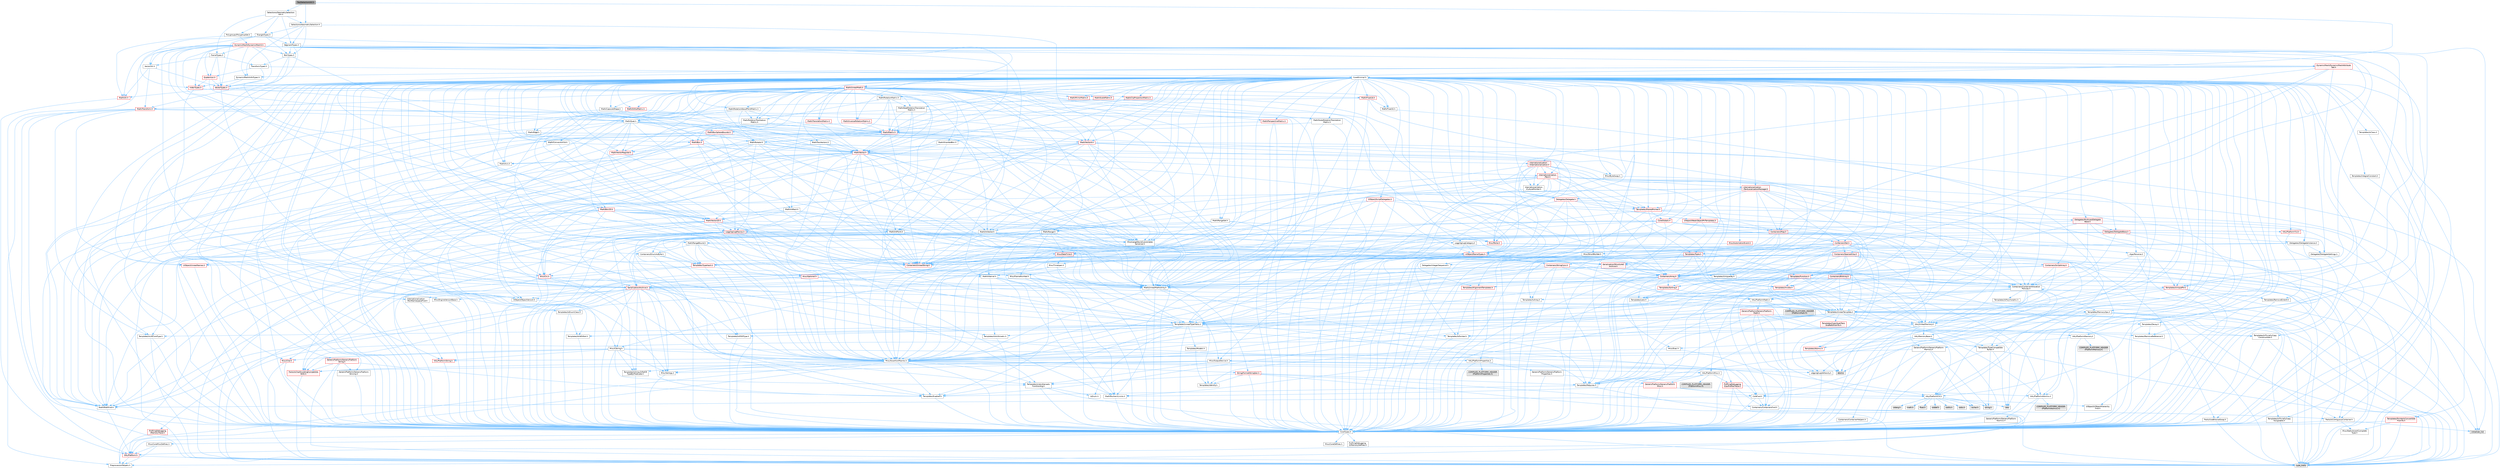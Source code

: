 digraph "ToolSelectionUtil.h"
{
 // INTERACTIVE_SVG=YES
 // LATEX_PDF_SIZE
  bgcolor="transparent";
  edge [fontname=Helvetica,fontsize=10,labelfontname=Helvetica,labelfontsize=10];
  node [fontname=Helvetica,fontsize=10,shape=box,height=0.2,width=0.4];
  Node1 [id="Node000001",label="ToolSelectionUtil.h",height=0.2,width=0.4,color="gray40", fillcolor="grey60", style="filled", fontcolor="black",tooltip=" "];
  Node1 -> Node2 [id="edge1_Node000001_Node000002",color="steelblue1",style="solid",tooltip=" "];
  Node2 [id="Node000002",label="Selections/GeometrySelection.h",height=0.2,width=0.4,color="grey40", fillcolor="white", style="filled",URL="$d7/d9a/GeometrySelection_8h.html",tooltip=" "];
  Node2 -> Node3 [id="edge2_Node000002_Node000003",color="steelblue1",style="solid",tooltip=" "];
  Node3 [id="Node000003",label="Math/IntVector.h",height=0.2,width=0.4,color="grey40", fillcolor="white", style="filled",URL="$d7/d44/IntVector_8h.html",tooltip=" "];
  Node3 -> Node4 [id="edge3_Node000003_Node000004",color="steelblue1",style="solid",tooltip=" "];
  Node4 [id="Node000004",label="CoreTypes.h",height=0.2,width=0.4,color="grey40", fillcolor="white", style="filled",URL="$dc/dec/CoreTypes_8h.html",tooltip=" "];
  Node4 -> Node5 [id="edge4_Node000004_Node000005",color="steelblue1",style="solid",tooltip=" "];
  Node5 [id="Node000005",label="HAL/Platform.h",height=0.2,width=0.4,color="red", fillcolor="#FFF0F0", style="filled",URL="$d9/dd0/Platform_8h.html",tooltip=" "];
  Node5 -> Node8 [id="edge5_Node000005_Node000008",color="steelblue1",style="solid",tooltip=" "];
  Node8 [id="Node000008",label="type_traits",height=0.2,width=0.4,color="grey60", fillcolor="#E0E0E0", style="filled",tooltip=" "];
  Node5 -> Node9 [id="edge6_Node000005_Node000009",color="steelblue1",style="solid",tooltip=" "];
  Node9 [id="Node000009",label="PreprocessorHelpers.h",height=0.2,width=0.4,color="grey40", fillcolor="white", style="filled",URL="$db/ddb/PreprocessorHelpers_8h.html",tooltip=" "];
  Node4 -> Node15 [id="edge7_Node000004_Node000015",color="steelblue1",style="solid",tooltip=" "];
  Node15 [id="Node000015",label="ProfilingDebugging\l/UMemoryDefines.h",height=0.2,width=0.4,color="grey40", fillcolor="white", style="filled",URL="$d2/da2/UMemoryDefines_8h.html",tooltip=" "];
  Node4 -> Node16 [id="edge8_Node000004_Node000016",color="steelblue1",style="solid",tooltip=" "];
  Node16 [id="Node000016",label="Misc/CoreMiscDefines.h",height=0.2,width=0.4,color="grey40", fillcolor="white", style="filled",URL="$da/d38/CoreMiscDefines_8h.html",tooltip=" "];
  Node16 -> Node5 [id="edge9_Node000016_Node000005",color="steelblue1",style="solid",tooltip=" "];
  Node16 -> Node9 [id="edge10_Node000016_Node000009",color="steelblue1",style="solid",tooltip=" "];
  Node4 -> Node17 [id="edge11_Node000004_Node000017",color="steelblue1",style="solid",tooltip=" "];
  Node17 [id="Node000017",label="Misc/CoreDefines.h",height=0.2,width=0.4,color="grey40", fillcolor="white", style="filled",URL="$d3/dd2/CoreDefines_8h.html",tooltip=" "];
  Node3 -> Node18 [id="edge12_Node000003_Node000018",color="steelblue1",style="solid",tooltip=" "];
  Node18 [id="Node000018",label="Misc/Crc.h",height=0.2,width=0.4,color="red", fillcolor="#FFF0F0", style="filled",URL="$d4/dd2/Crc_8h.html",tooltip=" "];
  Node18 -> Node4 [id="edge13_Node000018_Node000004",color="steelblue1",style="solid",tooltip=" "];
  Node18 -> Node19 [id="edge14_Node000018_Node000019",color="steelblue1",style="solid",tooltip=" "];
  Node19 [id="Node000019",label="HAL/PlatformString.h",height=0.2,width=0.4,color="red", fillcolor="#FFF0F0", style="filled",URL="$db/db5/PlatformString_8h.html",tooltip=" "];
  Node19 -> Node4 [id="edge15_Node000019_Node000004",color="steelblue1",style="solid",tooltip=" "];
  Node18 -> Node21 [id="edge16_Node000018_Node000021",color="steelblue1",style="solid",tooltip=" "];
  Node21 [id="Node000021",label="Misc/AssertionMacros.h",height=0.2,width=0.4,color="grey40", fillcolor="white", style="filled",URL="$d0/dfa/AssertionMacros_8h.html",tooltip=" "];
  Node21 -> Node4 [id="edge17_Node000021_Node000004",color="steelblue1",style="solid",tooltip=" "];
  Node21 -> Node5 [id="edge18_Node000021_Node000005",color="steelblue1",style="solid",tooltip=" "];
  Node21 -> Node22 [id="edge19_Node000021_Node000022",color="steelblue1",style="solid",tooltip=" "];
  Node22 [id="Node000022",label="HAL/PlatformMisc.h",height=0.2,width=0.4,color="grey40", fillcolor="white", style="filled",URL="$d0/df5/PlatformMisc_8h.html",tooltip=" "];
  Node22 -> Node4 [id="edge20_Node000022_Node000004",color="steelblue1",style="solid",tooltip=" "];
  Node22 -> Node23 [id="edge21_Node000022_Node000023",color="steelblue1",style="solid",tooltip=" "];
  Node23 [id="Node000023",label="GenericPlatform/GenericPlatform\lMisc.h",height=0.2,width=0.4,color="red", fillcolor="#FFF0F0", style="filled",URL="$db/d9a/GenericPlatformMisc_8h.html",tooltip=" "];
  Node23 -> Node29 [id="edge22_Node000023_Node000029",color="steelblue1",style="solid",tooltip=" "];
  Node29 [id="Node000029",label="CoreFwd.h",height=0.2,width=0.4,color="grey40", fillcolor="white", style="filled",URL="$d1/d1e/CoreFwd_8h.html",tooltip=" "];
  Node29 -> Node4 [id="edge23_Node000029_Node000004",color="steelblue1",style="solid",tooltip=" "];
  Node29 -> Node30 [id="edge24_Node000029_Node000030",color="steelblue1",style="solid",tooltip=" "];
  Node30 [id="Node000030",label="Containers/ContainersFwd.h",height=0.2,width=0.4,color="grey40", fillcolor="white", style="filled",URL="$d4/d0a/ContainersFwd_8h.html",tooltip=" "];
  Node30 -> Node5 [id="edge25_Node000030_Node000005",color="steelblue1",style="solid",tooltip=" "];
  Node30 -> Node4 [id="edge26_Node000030_Node000004",color="steelblue1",style="solid",tooltip=" "];
  Node30 -> Node27 [id="edge27_Node000030_Node000027",color="steelblue1",style="solid",tooltip=" "];
  Node27 [id="Node000027",label="Traits/IsContiguousContainer.h",height=0.2,width=0.4,color="grey40", fillcolor="white", style="filled",URL="$d5/d3c/IsContiguousContainer_8h.html",tooltip=" "];
  Node27 -> Node4 [id="edge28_Node000027_Node000004",color="steelblue1",style="solid",tooltip=" "];
  Node27 -> Node28 [id="edge29_Node000027_Node000028",color="steelblue1",style="solid",tooltip=" "];
  Node28 [id="Node000028",label="Misc/StaticAssertComplete\lType.h",height=0.2,width=0.4,color="grey40", fillcolor="white", style="filled",URL="$d5/d4e/StaticAssertCompleteType_8h.html",tooltip=" "];
  Node27 -> Node26 [id="edge30_Node000027_Node000026",color="steelblue1",style="solid",tooltip=" "];
  Node26 [id="Node000026",label="initializer_list",height=0.2,width=0.4,color="grey60", fillcolor="#E0E0E0", style="filled",tooltip=" "];
  Node29 -> Node31 [id="edge31_Node000029_Node000031",color="steelblue1",style="solid",tooltip=" "];
  Node31 [id="Node000031",label="Math/MathFwd.h",height=0.2,width=0.4,color="grey40", fillcolor="white", style="filled",URL="$d2/d10/MathFwd_8h.html",tooltip=" "];
  Node31 -> Node5 [id="edge32_Node000031_Node000005",color="steelblue1",style="solid",tooltip=" "];
  Node29 -> Node32 [id="edge33_Node000029_Node000032",color="steelblue1",style="solid",tooltip=" "];
  Node32 [id="Node000032",label="UObject/UObjectHierarchy\lFwd.h",height=0.2,width=0.4,color="grey40", fillcolor="white", style="filled",URL="$d3/d13/UObjectHierarchyFwd_8h.html",tooltip=" "];
  Node23 -> Node4 [id="edge34_Node000023_Node000004",color="steelblue1",style="solid",tooltip=" "];
  Node23 -> Node34 [id="edge35_Node000023_Node000034",color="steelblue1",style="solid",tooltip=" "];
  Node34 [id="Node000034",label="HAL/PlatformCrt.h",height=0.2,width=0.4,color="grey40", fillcolor="white", style="filled",URL="$d8/d75/PlatformCrt_8h.html",tooltip=" "];
  Node34 -> Node35 [id="edge36_Node000034_Node000035",color="steelblue1",style="solid",tooltip=" "];
  Node35 [id="Node000035",label="new",height=0.2,width=0.4,color="grey60", fillcolor="#E0E0E0", style="filled",tooltip=" "];
  Node34 -> Node36 [id="edge37_Node000034_Node000036",color="steelblue1",style="solid",tooltip=" "];
  Node36 [id="Node000036",label="wchar.h",height=0.2,width=0.4,color="grey60", fillcolor="#E0E0E0", style="filled",tooltip=" "];
  Node34 -> Node37 [id="edge38_Node000034_Node000037",color="steelblue1",style="solid",tooltip=" "];
  Node37 [id="Node000037",label="stddef.h",height=0.2,width=0.4,color="grey60", fillcolor="#E0E0E0", style="filled",tooltip=" "];
  Node34 -> Node38 [id="edge39_Node000034_Node000038",color="steelblue1",style="solid",tooltip=" "];
  Node38 [id="Node000038",label="stdlib.h",height=0.2,width=0.4,color="grey60", fillcolor="#E0E0E0", style="filled",tooltip=" "];
  Node34 -> Node39 [id="edge40_Node000034_Node000039",color="steelblue1",style="solid",tooltip=" "];
  Node39 [id="Node000039",label="stdio.h",height=0.2,width=0.4,color="grey60", fillcolor="#E0E0E0", style="filled",tooltip=" "];
  Node34 -> Node40 [id="edge41_Node000034_Node000040",color="steelblue1",style="solid",tooltip=" "];
  Node40 [id="Node000040",label="stdarg.h",height=0.2,width=0.4,color="grey60", fillcolor="#E0E0E0", style="filled",tooltip=" "];
  Node34 -> Node41 [id="edge42_Node000034_Node000041",color="steelblue1",style="solid",tooltip=" "];
  Node41 [id="Node000041",label="math.h",height=0.2,width=0.4,color="grey60", fillcolor="#E0E0E0", style="filled",tooltip=" "];
  Node34 -> Node42 [id="edge43_Node000034_Node000042",color="steelblue1",style="solid",tooltip=" "];
  Node42 [id="Node000042",label="float.h",height=0.2,width=0.4,color="grey60", fillcolor="#E0E0E0", style="filled",tooltip=" "];
  Node34 -> Node43 [id="edge44_Node000034_Node000043",color="steelblue1",style="solid",tooltip=" "];
  Node43 [id="Node000043",label="string.h",height=0.2,width=0.4,color="grey60", fillcolor="#E0E0E0", style="filled",tooltip=" "];
  Node23 -> Node44 [id="edge45_Node000023_Node000044",color="steelblue1",style="solid",tooltip=" "];
  Node44 [id="Node000044",label="Math/NumericLimits.h",height=0.2,width=0.4,color="grey40", fillcolor="white", style="filled",URL="$df/d1b/NumericLimits_8h.html",tooltip=" "];
  Node44 -> Node4 [id="edge46_Node000044_Node000004",color="steelblue1",style="solid",tooltip=" "];
  Node22 -> Node49 [id="edge47_Node000022_Node000049",color="steelblue1",style="solid",tooltip=" "];
  Node49 [id="Node000049",label="COMPILED_PLATFORM_HEADER\l(PlatformMisc.h)",height=0.2,width=0.4,color="grey60", fillcolor="#E0E0E0", style="filled",tooltip=" "];
  Node22 -> Node50 [id="edge48_Node000022_Node000050",color="steelblue1",style="solid",tooltip=" "];
  Node50 [id="Node000050",label="ProfilingDebugging\l/CpuProfilerTrace.h",height=0.2,width=0.4,color="red", fillcolor="#FFF0F0", style="filled",URL="$da/dcb/CpuProfilerTrace_8h.html",tooltip=" "];
  Node50 -> Node4 [id="edge49_Node000050_Node000004",color="steelblue1",style="solid",tooltip=" "];
  Node50 -> Node30 [id="edge50_Node000050_Node000030",color="steelblue1",style="solid",tooltip=" "];
  Node50 -> Node51 [id="edge51_Node000050_Node000051",color="steelblue1",style="solid",tooltip=" "];
  Node51 [id="Node000051",label="HAL/PlatformAtomics.h",height=0.2,width=0.4,color="grey40", fillcolor="white", style="filled",URL="$d3/d36/PlatformAtomics_8h.html",tooltip=" "];
  Node51 -> Node4 [id="edge52_Node000051_Node000004",color="steelblue1",style="solid",tooltip=" "];
  Node51 -> Node52 [id="edge53_Node000051_Node000052",color="steelblue1",style="solid",tooltip=" "];
  Node52 [id="Node000052",label="GenericPlatform/GenericPlatform\lAtomics.h",height=0.2,width=0.4,color="grey40", fillcolor="white", style="filled",URL="$da/d72/GenericPlatformAtomics_8h.html",tooltip=" "];
  Node52 -> Node4 [id="edge54_Node000052_Node000004",color="steelblue1",style="solid",tooltip=" "];
  Node51 -> Node53 [id="edge55_Node000051_Node000053",color="steelblue1",style="solid",tooltip=" "];
  Node53 [id="Node000053",label="COMPILED_PLATFORM_HEADER\l(PlatformAtomics.h)",height=0.2,width=0.4,color="grey60", fillcolor="#E0E0E0", style="filled",tooltip=" "];
  Node50 -> Node9 [id="edge56_Node000050_Node000009",color="steelblue1",style="solid",tooltip=" "];
  Node21 -> Node9 [id="edge57_Node000021_Node000009",color="steelblue1",style="solid",tooltip=" "];
  Node21 -> Node58 [id="edge58_Node000021_Node000058",color="steelblue1",style="solid",tooltip=" "];
  Node58 [id="Node000058",label="Templates/EnableIf.h",height=0.2,width=0.4,color="grey40", fillcolor="white", style="filled",URL="$d7/d60/EnableIf_8h.html",tooltip=" "];
  Node58 -> Node4 [id="edge59_Node000058_Node000004",color="steelblue1",style="solid",tooltip=" "];
  Node21 -> Node59 [id="edge60_Node000021_Node000059",color="steelblue1",style="solid",tooltip=" "];
  Node59 [id="Node000059",label="Templates/IsArrayOrRefOf\lTypeByPredicate.h",height=0.2,width=0.4,color="grey40", fillcolor="white", style="filled",URL="$d6/da1/IsArrayOrRefOfTypeByPredicate_8h.html",tooltip=" "];
  Node59 -> Node4 [id="edge61_Node000059_Node000004",color="steelblue1",style="solid",tooltip=" "];
  Node21 -> Node60 [id="edge62_Node000021_Node000060",color="steelblue1",style="solid",tooltip=" "];
  Node60 [id="Node000060",label="Templates/IsValidVariadic\lFunctionArg.h",height=0.2,width=0.4,color="grey40", fillcolor="white", style="filled",URL="$d0/dc8/IsValidVariadicFunctionArg_8h.html",tooltip=" "];
  Node60 -> Node4 [id="edge63_Node000060_Node000004",color="steelblue1",style="solid",tooltip=" "];
  Node60 -> Node61 [id="edge64_Node000060_Node000061",color="steelblue1",style="solid",tooltip=" "];
  Node61 [id="Node000061",label="IsEnum.h",height=0.2,width=0.4,color="grey40", fillcolor="white", style="filled",URL="$d4/de5/IsEnum_8h.html",tooltip=" "];
  Node60 -> Node8 [id="edge65_Node000060_Node000008",color="steelblue1",style="solid",tooltip=" "];
  Node21 -> Node62 [id="edge66_Node000021_Node000062",color="steelblue1",style="solid",tooltip=" "];
  Node62 [id="Node000062",label="Traits/IsCharEncodingCompatible\lWith.h",height=0.2,width=0.4,color="red", fillcolor="#FFF0F0", style="filled",URL="$df/dd1/IsCharEncodingCompatibleWith_8h.html",tooltip=" "];
  Node62 -> Node8 [id="edge67_Node000062_Node000008",color="steelblue1",style="solid",tooltip=" "];
  Node21 -> Node64 [id="edge68_Node000021_Node000064",color="steelblue1",style="solid",tooltip=" "];
  Node64 [id="Node000064",label="Misc/VarArgs.h",height=0.2,width=0.4,color="grey40", fillcolor="white", style="filled",URL="$d5/d6f/VarArgs_8h.html",tooltip=" "];
  Node64 -> Node4 [id="edge69_Node000064_Node000004",color="steelblue1",style="solid",tooltip=" "];
  Node21 -> Node65 [id="edge70_Node000021_Node000065",color="steelblue1",style="solid",tooltip=" "];
  Node65 [id="Node000065",label="String/FormatStringSan.h",height=0.2,width=0.4,color="red", fillcolor="#FFF0F0", style="filled",URL="$d3/d8b/FormatStringSan_8h.html",tooltip=" "];
  Node65 -> Node8 [id="edge71_Node000065_Node000008",color="steelblue1",style="solid",tooltip=" "];
  Node65 -> Node4 [id="edge72_Node000065_Node000004",color="steelblue1",style="solid",tooltip=" "];
  Node65 -> Node66 [id="edge73_Node000065_Node000066",color="steelblue1",style="solid",tooltip=" "];
  Node66 [id="Node000066",label="Templates/Requires.h",height=0.2,width=0.4,color="grey40", fillcolor="white", style="filled",URL="$dc/d96/Requires_8h.html",tooltip=" "];
  Node66 -> Node58 [id="edge74_Node000066_Node000058",color="steelblue1",style="solid",tooltip=" "];
  Node66 -> Node8 [id="edge75_Node000066_Node000008",color="steelblue1",style="solid",tooltip=" "];
  Node65 -> Node67 [id="edge76_Node000065_Node000067",color="steelblue1",style="solid",tooltip=" "];
  Node67 [id="Node000067",label="Templates/Identity.h",height=0.2,width=0.4,color="grey40", fillcolor="white", style="filled",URL="$d0/dd5/Identity_8h.html",tooltip=" "];
  Node65 -> Node60 [id="edge77_Node000065_Node000060",color="steelblue1",style="solid",tooltip=" "];
  Node65 -> Node30 [id="edge78_Node000065_Node000030",color="steelblue1",style="solid",tooltip=" "];
  Node21 -> Node71 [id="edge79_Node000021_Node000071",color="steelblue1",style="solid",tooltip=" "];
  Node71 [id="Node000071",label="atomic",height=0.2,width=0.4,color="grey60", fillcolor="#E0E0E0", style="filled",tooltip=" "];
  Node18 -> Node72 [id="edge80_Node000018_Node000072",color="steelblue1",style="solid",tooltip=" "];
  Node72 [id="Node000072",label="Misc/CString.h",height=0.2,width=0.4,color="grey40", fillcolor="white", style="filled",URL="$d2/d49/CString_8h.html",tooltip=" "];
  Node72 -> Node4 [id="edge81_Node000072_Node000004",color="steelblue1",style="solid",tooltip=" "];
  Node72 -> Node34 [id="edge82_Node000072_Node000034",color="steelblue1",style="solid",tooltip=" "];
  Node72 -> Node19 [id="edge83_Node000072_Node000019",color="steelblue1",style="solid",tooltip=" "];
  Node72 -> Node21 [id="edge84_Node000072_Node000021",color="steelblue1",style="solid",tooltip=" "];
  Node72 -> Node73 [id="edge85_Node000072_Node000073",color="steelblue1",style="solid",tooltip=" "];
  Node73 [id="Node000073",label="Misc/Char.h",height=0.2,width=0.4,color="red", fillcolor="#FFF0F0", style="filled",URL="$d0/d58/Char_8h.html",tooltip=" "];
  Node73 -> Node4 [id="edge86_Node000073_Node000004",color="steelblue1",style="solid",tooltip=" "];
  Node73 -> Node8 [id="edge87_Node000073_Node000008",color="steelblue1",style="solid",tooltip=" "];
  Node72 -> Node64 [id="edge88_Node000072_Node000064",color="steelblue1",style="solid",tooltip=" "];
  Node72 -> Node59 [id="edge89_Node000072_Node000059",color="steelblue1",style="solid",tooltip=" "];
  Node72 -> Node60 [id="edge90_Node000072_Node000060",color="steelblue1",style="solid",tooltip=" "];
  Node72 -> Node62 [id="edge91_Node000072_Node000062",color="steelblue1",style="solid",tooltip=" "];
  Node18 -> Node73 [id="edge92_Node000018_Node000073",color="steelblue1",style="solid",tooltip=" "];
  Node18 -> Node77 [id="edge93_Node000018_Node000077",color="steelblue1",style="solid",tooltip=" "];
  Node77 [id="Node000077",label="Templates/UnrealTypeTraits.h",height=0.2,width=0.4,color="grey40", fillcolor="white", style="filled",URL="$d2/d2d/UnrealTypeTraits_8h.html",tooltip=" "];
  Node77 -> Node4 [id="edge94_Node000077_Node000004",color="steelblue1",style="solid",tooltip=" "];
  Node77 -> Node78 [id="edge95_Node000077_Node000078",color="steelblue1",style="solid",tooltip=" "];
  Node78 [id="Node000078",label="Templates/IsPointer.h",height=0.2,width=0.4,color="grey40", fillcolor="white", style="filled",URL="$d7/d05/IsPointer_8h.html",tooltip=" "];
  Node78 -> Node4 [id="edge96_Node000078_Node000004",color="steelblue1",style="solid",tooltip=" "];
  Node77 -> Node21 [id="edge97_Node000077_Node000021",color="steelblue1",style="solid",tooltip=" "];
  Node77 -> Node79 [id="edge98_Node000077_Node000079",color="steelblue1",style="solid",tooltip=" "];
  Node79 [id="Node000079",label="Templates/AndOrNot.h",height=0.2,width=0.4,color="grey40", fillcolor="white", style="filled",URL="$db/d0a/AndOrNot_8h.html",tooltip=" "];
  Node79 -> Node4 [id="edge99_Node000079_Node000004",color="steelblue1",style="solid",tooltip=" "];
  Node77 -> Node58 [id="edge100_Node000077_Node000058",color="steelblue1",style="solid",tooltip=" "];
  Node77 -> Node80 [id="edge101_Node000077_Node000080",color="steelblue1",style="solid",tooltip=" "];
  Node80 [id="Node000080",label="Templates/IsArithmetic.h",height=0.2,width=0.4,color="grey40", fillcolor="white", style="filled",URL="$d2/d5d/IsArithmetic_8h.html",tooltip=" "];
  Node80 -> Node4 [id="edge102_Node000080_Node000004",color="steelblue1",style="solid",tooltip=" "];
  Node77 -> Node61 [id="edge103_Node000077_Node000061",color="steelblue1",style="solid",tooltip=" "];
  Node77 -> Node81 [id="edge104_Node000077_Node000081",color="steelblue1",style="solid",tooltip=" "];
  Node81 [id="Node000081",label="Templates/Models.h",height=0.2,width=0.4,color="grey40", fillcolor="white", style="filled",URL="$d3/d0c/Models_8h.html",tooltip=" "];
  Node81 -> Node67 [id="edge105_Node000081_Node000067",color="steelblue1",style="solid",tooltip=" "];
  Node77 -> Node82 [id="edge106_Node000077_Node000082",color="steelblue1",style="solid",tooltip=" "];
  Node82 [id="Node000082",label="Templates/IsPODType.h",height=0.2,width=0.4,color="grey40", fillcolor="white", style="filled",URL="$d7/db1/IsPODType_8h.html",tooltip=" "];
  Node82 -> Node4 [id="edge107_Node000082_Node000004",color="steelblue1",style="solid",tooltip=" "];
  Node77 -> Node83 [id="edge108_Node000077_Node000083",color="steelblue1",style="solid",tooltip=" "];
  Node83 [id="Node000083",label="Templates/IsUECoreType.h",height=0.2,width=0.4,color="grey40", fillcolor="white", style="filled",URL="$d1/db8/IsUECoreType_8h.html",tooltip=" "];
  Node83 -> Node4 [id="edge109_Node000083_Node000004",color="steelblue1",style="solid",tooltip=" "];
  Node83 -> Node8 [id="edge110_Node000083_Node000008",color="steelblue1",style="solid",tooltip=" "];
  Node77 -> Node84 [id="edge111_Node000077_Node000084",color="steelblue1",style="solid",tooltip=" "];
  Node84 [id="Node000084",label="Templates/IsTriviallyCopy\lConstructible.h",height=0.2,width=0.4,color="grey40", fillcolor="white", style="filled",URL="$d3/d78/IsTriviallyCopyConstructible_8h.html",tooltip=" "];
  Node84 -> Node4 [id="edge112_Node000084_Node000004",color="steelblue1",style="solid",tooltip=" "];
  Node84 -> Node8 [id="edge113_Node000084_Node000008",color="steelblue1",style="solid",tooltip=" "];
  Node3 -> Node85 [id="edge114_Node000003_Node000085",color="steelblue1",style="solid",tooltip=" "];
  Node85 [id="Node000085",label="Misc/Parse.h",height=0.2,width=0.4,color="red", fillcolor="#FFF0F0", style="filled",URL="$dc/d71/Parse_8h.html",tooltip=" "];
  Node85 -> Node86 [id="edge115_Node000085_Node000086",color="steelblue1",style="solid",tooltip=" "];
  Node86 [id="Node000086",label="Containers/UnrealString.h",height=0.2,width=0.4,color="red", fillcolor="#FFF0F0", style="filled",URL="$d5/dba/UnrealString_8h.html",tooltip=" "];
  Node85 -> Node4 [id="edge116_Node000085_Node000004",color="steelblue1",style="solid",tooltip=" "];
  Node85 -> Node34 [id="edge117_Node000085_Node000034",color="steelblue1",style="solid",tooltip=" "];
  Node85 -> Node90 [id="edge118_Node000085_Node000090",color="steelblue1",style="solid",tooltip=" "];
  Node90 [id="Node000090",label="Templates/Function.h",height=0.2,width=0.4,color="red", fillcolor="#FFF0F0", style="filled",URL="$df/df5/Function_8h.html",tooltip=" "];
  Node90 -> Node4 [id="edge119_Node000090_Node000004",color="steelblue1",style="solid",tooltip=" "];
  Node90 -> Node21 [id="edge120_Node000090_Node000021",color="steelblue1",style="solid",tooltip=" "];
  Node90 -> Node93 [id="edge121_Node000090_Node000093",color="steelblue1",style="solid",tooltip=" "];
  Node93 [id="Node000093",label="HAL/UnrealMemory.h",height=0.2,width=0.4,color="grey40", fillcolor="white", style="filled",URL="$d9/d96/UnrealMemory_8h.html",tooltip=" "];
  Node93 -> Node4 [id="edge122_Node000093_Node000004",color="steelblue1",style="solid",tooltip=" "];
  Node93 -> Node94 [id="edge123_Node000093_Node000094",color="steelblue1",style="solid",tooltip=" "];
  Node94 [id="Node000094",label="GenericPlatform/GenericPlatform\lMemory.h",height=0.2,width=0.4,color="grey40", fillcolor="white", style="filled",URL="$dd/d22/GenericPlatformMemory_8h.html",tooltip=" "];
  Node94 -> Node29 [id="edge124_Node000094_Node000029",color="steelblue1",style="solid",tooltip=" "];
  Node94 -> Node4 [id="edge125_Node000094_Node000004",color="steelblue1",style="solid",tooltip=" "];
  Node94 -> Node19 [id="edge126_Node000094_Node000019",color="steelblue1",style="solid",tooltip=" "];
  Node94 -> Node43 [id="edge127_Node000094_Node000043",color="steelblue1",style="solid",tooltip=" "];
  Node94 -> Node36 [id="edge128_Node000094_Node000036",color="steelblue1",style="solid",tooltip=" "];
  Node93 -> Node95 [id="edge129_Node000093_Node000095",color="steelblue1",style="solid",tooltip=" "];
  Node95 [id="Node000095",label="HAL/MemoryBase.h",height=0.2,width=0.4,color="grey40", fillcolor="white", style="filled",URL="$d6/d9f/MemoryBase_8h.html",tooltip=" "];
  Node95 -> Node4 [id="edge130_Node000095_Node000004",color="steelblue1",style="solid",tooltip=" "];
  Node95 -> Node51 [id="edge131_Node000095_Node000051",color="steelblue1",style="solid",tooltip=" "];
  Node95 -> Node34 [id="edge132_Node000095_Node000034",color="steelblue1",style="solid",tooltip=" "];
  Node95 -> Node96 [id="edge133_Node000095_Node000096",color="steelblue1",style="solid",tooltip=" "];
  Node96 [id="Node000096",label="Misc/Exec.h",height=0.2,width=0.4,color="grey40", fillcolor="white", style="filled",URL="$de/ddb/Exec_8h.html",tooltip=" "];
  Node96 -> Node4 [id="edge134_Node000096_Node000004",color="steelblue1",style="solid",tooltip=" "];
  Node96 -> Node21 [id="edge135_Node000096_Node000021",color="steelblue1",style="solid",tooltip=" "];
  Node95 -> Node97 [id="edge136_Node000095_Node000097",color="steelblue1",style="solid",tooltip=" "];
  Node97 [id="Node000097",label="Misc/OutputDevice.h",height=0.2,width=0.4,color="grey40", fillcolor="white", style="filled",URL="$d7/d32/OutputDevice_8h.html",tooltip=" "];
  Node97 -> Node29 [id="edge137_Node000097_Node000029",color="steelblue1",style="solid",tooltip=" "];
  Node97 -> Node4 [id="edge138_Node000097_Node000004",color="steelblue1",style="solid",tooltip=" "];
  Node97 -> Node98 [id="edge139_Node000097_Node000098",color="steelblue1",style="solid",tooltip=" "];
  Node98 [id="Node000098",label="Logging/LogVerbosity.h",height=0.2,width=0.4,color="grey40", fillcolor="white", style="filled",URL="$d2/d8f/LogVerbosity_8h.html",tooltip=" "];
  Node98 -> Node4 [id="edge140_Node000098_Node000004",color="steelblue1",style="solid",tooltip=" "];
  Node97 -> Node64 [id="edge141_Node000097_Node000064",color="steelblue1",style="solid",tooltip=" "];
  Node97 -> Node59 [id="edge142_Node000097_Node000059",color="steelblue1",style="solid",tooltip=" "];
  Node97 -> Node60 [id="edge143_Node000097_Node000060",color="steelblue1",style="solid",tooltip=" "];
  Node97 -> Node62 [id="edge144_Node000097_Node000062",color="steelblue1",style="solid",tooltip=" "];
  Node95 -> Node99 [id="edge145_Node000095_Node000099",color="steelblue1",style="solid",tooltip=" "];
  Node99 [id="Node000099",label="Templates/Atomic.h",height=0.2,width=0.4,color="red", fillcolor="#FFF0F0", style="filled",URL="$d3/d91/Atomic_8h.html",tooltip=" "];
  Node99 -> Node71 [id="edge146_Node000099_Node000071",color="steelblue1",style="solid",tooltip=" "];
  Node93 -> Node105 [id="edge147_Node000093_Node000105",color="steelblue1",style="solid",tooltip=" "];
  Node105 [id="Node000105",label="HAL/PlatformMemory.h",height=0.2,width=0.4,color="grey40", fillcolor="white", style="filled",URL="$de/d68/PlatformMemory_8h.html",tooltip=" "];
  Node105 -> Node4 [id="edge148_Node000105_Node000004",color="steelblue1",style="solid",tooltip=" "];
  Node105 -> Node94 [id="edge149_Node000105_Node000094",color="steelblue1",style="solid",tooltip=" "];
  Node105 -> Node106 [id="edge150_Node000105_Node000106",color="steelblue1",style="solid",tooltip=" "];
  Node106 [id="Node000106",label="COMPILED_PLATFORM_HEADER\l(PlatformMemory.h)",height=0.2,width=0.4,color="grey60", fillcolor="#E0E0E0", style="filled",tooltip=" "];
  Node93 -> Node107 [id="edge151_Node000093_Node000107",color="steelblue1",style="solid",tooltip=" "];
  Node107 [id="Node000107",label="ProfilingDebugging\l/MemoryTrace.h",height=0.2,width=0.4,color="red", fillcolor="#FFF0F0", style="filled",URL="$da/dd7/MemoryTrace_8h.html",tooltip=" "];
  Node107 -> Node5 [id="edge152_Node000107_Node000005",color="steelblue1",style="solid",tooltip=" "];
  Node93 -> Node78 [id="edge153_Node000093_Node000078",color="steelblue1",style="solid",tooltip=" "];
  Node90 -> Node77 [id="edge154_Node000090_Node000077",color="steelblue1",style="solid",tooltip=" "];
  Node90 -> Node109 [id="edge155_Node000090_Node000109",color="steelblue1",style="solid",tooltip=" "];
  Node109 [id="Node000109",label="Templates/Invoke.h",height=0.2,width=0.4,color="red", fillcolor="#FFF0F0", style="filled",URL="$d7/deb/Invoke_8h.html",tooltip=" "];
  Node109 -> Node4 [id="edge156_Node000109_Node000004",color="steelblue1",style="solid",tooltip=" "];
  Node109 -> Node111 [id="edge157_Node000109_Node000111",color="steelblue1",style="solid",tooltip=" "];
  Node111 [id="Node000111",label="Templates/UnrealTemplate.h",height=0.2,width=0.4,color="grey40", fillcolor="white", style="filled",URL="$d4/d24/UnrealTemplate_8h.html",tooltip=" "];
  Node111 -> Node4 [id="edge158_Node000111_Node000004",color="steelblue1",style="solid",tooltip=" "];
  Node111 -> Node78 [id="edge159_Node000111_Node000078",color="steelblue1",style="solid",tooltip=" "];
  Node111 -> Node93 [id="edge160_Node000111_Node000093",color="steelblue1",style="solid",tooltip=" "];
  Node111 -> Node112 [id="edge161_Node000111_Node000112",color="steelblue1",style="solid",tooltip=" "];
  Node112 [id="Node000112",label="Templates/CopyQualifiers\lAndRefsFromTo.h",height=0.2,width=0.4,color="red", fillcolor="#FFF0F0", style="filled",URL="$d3/db3/CopyQualifiersAndRefsFromTo_8h.html",tooltip=" "];
  Node111 -> Node77 [id="edge162_Node000111_Node000077",color="steelblue1",style="solid",tooltip=" "];
  Node111 -> Node114 [id="edge163_Node000111_Node000114",color="steelblue1",style="solid",tooltip=" "];
  Node114 [id="Node000114",label="Templates/RemoveReference.h",height=0.2,width=0.4,color="grey40", fillcolor="white", style="filled",URL="$da/dbe/RemoveReference_8h.html",tooltip=" "];
  Node114 -> Node4 [id="edge164_Node000114_Node000004",color="steelblue1",style="solid",tooltip=" "];
  Node111 -> Node66 [id="edge165_Node000111_Node000066",color="steelblue1",style="solid",tooltip=" "];
  Node111 -> Node115 [id="edge166_Node000111_Node000115",color="steelblue1",style="solid",tooltip=" "];
  Node115 [id="Node000115",label="Templates/TypeCompatible\lBytes.h",height=0.2,width=0.4,color="grey40", fillcolor="white", style="filled",URL="$df/d0a/TypeCompatibleBytes_8h.html",tooltip=" "];
  Node115 -> Node4 [id="edge167_Node000115_Node000004",color="steelblue1",style="solid",tooltip=" "];
  Node115 -> Node43 [id="edge168_Node000115_Node000043",color="steelblue1",style="solid",tooltip=" "];
  Node115 -> Node35 [id="edge169_Node000115_Node000035",color="steelblue1",style="solid",tooltip=" "];
  Node115 -> Node8 [id="edge170_Node000115_Node000008",color="steelblue1",style="solid",tooltip=" "];
  Node111 -> Node67 [id="edge171_Node000111_Node000067",color="steelblue1",style="solid",tooltip=" "];
  Node111 -> Node27 [id="edge172_Node000111_Node000027",color="steelblue1",style="solid",tooltip=" "];
  Node111 -> Node116 [id="edge173_Node000111_Node000116",color="steelblue1",style="solid",tooltip=" "];
  Node116 [id="Node000116",label="Traits/UseBitwiseSwap.h",height=0.2,width=0.4,color="grey40", fillcolor="white", style="filled",URL="$db/df3/UseBitwiseSwap_8h.html",tooltip=" "];
  Node116 -> Node4 [id="edge174_Node000116_Node000004",color="steelblue1",style="solid",tooltip=" "];
  Node116 -> Node8 [id="edge175_Node000116_Node000008",color="steelblue1",style="solid",tooltip=" "];
  Node111 -> Node8 [id="edge176_Node000111_Node000008",color="steelblue1",style="solid",tooltip=" "];
  Node109 -> Node8 [id="edge177_Node000109_Node000008",color="steelblue1",style="solid",tooltip=" "];
  Node90 -> Node111 [id="edge178_Node000090_Node000111",color="steelblue1",style="solid",tooltip=" "];
  Node90 -> Node66 [id="edge179_Node000090_Node000066",color="steelblue1",style="solid",tooltip=" "];
  Node90 -> Node117 [id="edge180_Node000090_Node000117",color="steelblue1",style="solid",tooltip=" "];
  Node117 [id="Node000117",label="Math/UnrealMathUtility.h",height=0.2,width=0.4,color="grey40", fillcolor="white", style="filled",URL="$db/db8/UnrealMathUtility_8h.html",tooltip=" "];
  Node117 -> Node4 [id="edge181_Node000117_Node000004",color="steelblue1",style="solid",tooltip=" "];
  Node117 -> Node21 [id="edge182_Node000117_Node000021",color="steelblue1",style="solid",tooltip=" "];
  Node117 -> Node118 [id="edge183_Node000117_Node000118",color="steelblue1",style="solid",tooltip=" "];
  Node118 [id="Node000118",label="HAL/PlatformMath.h",height=0.2,width=0.4,color="grey40", fillcolor="white", style="filled",URL="$dc/d53/PlatformMath_8h.html",tooltip=" "];
  Node118 -> Node4 [id="edge184_Node000118_Node000004",color="steelblue1",style="solid",tooltip=" "];
  Node118 -> Node119 [id="edge185_Node000118_Node000119",color="steelblue1",style="solid",tooltip=" "];
  Node119 [id="Node000119",label="GenericPlatform/GenericPlatform\lMath.h",height=0.2,width=0.4,color="red", fillcolor="#FFF0F0", style="filled",URL="$d5/d79/GenericPlatformMath_8h.html",tooltip=" "];
  Node119 -> Node4 [id="edge186_Node000119_Node000004",color="steelblue1",style="solid",tooltip=" "];
  Node119 -> Node30 [id="edge187_Node000119_Node000030",color="steelblue1",style="solid",tooltip=" "];
  Node119 -> Node34 [id="edge188_Node000119_Node000034",color="steelblue1",style="solid",tooltip=" "];
  Node119 -> Node79 [id="edge189_Node000119_Node000079",color="steelblue1",style="solid",tooltip=" "];
  Node119 -> Node120 [id="edge190_Node000119_Node000120",color="steelblue1",style="solid",tooltip=" "];
  Node120 [id="Node000120",label="Templates/Decay.h",height=0.2,width=0.4,color="grey40", fillcolor="white", style="filled",URL="$dd/d0f/Decay_8h.html",tooltip=" "];
  Node120 -> Node4 [id="edge191_Node000120_Node000004",color="steelblue1",style="solid",tooltip=" "];
  Node120 -> Node114 [id="edge192_Node000120_Node000114",color="steelblue1",style="solid",tooltip=" "];
  Node120 -> Node8 [id="edge193_Node000120_Node000008",color="steelblue1",style="solid",tooltip=" "];
  Node119 -> Node77 [id="edge194_Node000119_Node000077",color="steelblue1",style="solid",tooltip=" "];
  Node119 -> Node66 [id="edge195_Node000119_Node000066",color="steelblue1",style="solid",tooltip=" "];
  Node119 -> Node115 [id="edge196_Node000119_Node000115",color="steelblue1",style="solid",tooltip=" "];
  Node119 -> Node8 [id="edge197_Node000119_Node000008",color="steelblue1",style="solid",tooltip=" "];
  Node118 -> Node125 [id="edge198_Node000118_Node000125",color="steelblue1",style="solid",tooltip=" "];
  Node125 [id="Node000125",label="COMPILED_PLATFORM_HEADER\l(PlatformMath.h)",height=0.2,width=0.4,color="grey60", fillcolor="#E0E0E0", style="filled",tooltip=" "];
  Node117 -> Node31 [id="edge199_Node000117_Node000031",color="steelblue1",style="solid",tooltip=" "];
  Node117 -> Node67 [id="edge200_Node000117_Node000067",color="steelblue1",style="solid",tooltip=" "];
  Node117 -> Node66 [id="edge201_Node000117_Node000066",color="steelblue1",style="solid",tooltip=" "];
  Node90 -> Node35 [id="edge202_Node000090_Node000035",color="steelblue1",style="solid",tooltip=" "];
  Node90 -> Node8 [id="edge203_Node000090_Node000008",color="steelblue1",style="solid",tooltip=" "];
  Node3 -> Node31 [id="edge204_Node000003_Node000031",color="steelblue1",style="solid",tooltip=" "];
  Node3 -> Node117 [id="edge205_Node000003_Node000117",color="steelblue1",style="solid",tooltip=" "];
  Node3 -> Node86 [id="edge206_Node000003_Node000086",color="steelblue1",style="solid",tooltip=" "];
  Node3 -> Node126 [id="edge207_Node000003_Node000126",color="steelblue1",style="solid",tooltip=" "];
  Node126 [id="Node000126",label="Serialization/Structured\lArchive.h",height=0.2,width=0.4,color="red", fillcolor="#FFF0F0", style="filled",URL="$d9/d1e/StructuredArchive_8h.html",tooltip=" "];
  Node126 -> Node127 [id="edge208_Node000126_Node000127",color="steelblue1",style="solid",tooltip=" "];
  Node127 [id="Node000127",label="Containers/Array.h",height=0.2,width=0.4,color="red", fillcolor="#FFF0F0", style="filled",URL="$df/dd0/Array_8h.html",tooltip=" "];
  Node127 -> Node4 [id="edge209_Node000127_Node000004",color="steelblue1",style="solid",tooltip=" "];
  Node127 -> Node21 [id="edge210_Node000127_Node000021",color="steelblue1",style="solid",tooltip=" "];
  Node127 -> Node93 [id="edge211_Node000127_Node000093",color="steelblue1",style="solid",tooltip=" "];
  Node127 -> Node77 [id="edge212_Node000127_Node000077",color="steelblue1",style="solid",tooltip=" "];
  Node127 -> Node111 [id="edge213_Node000127_Node000111",color="steelblue1",style="solid",tooltip=" "];
  Node127 -> Node131 [id="edge214_Node000127_Node000131",color="steelblue1",style="solid",tooltip=" "];
  Node131 [id="Node000131",label="Containers/ContainerAllocation\lPolicies.h",height=0.2,width=0.4,color="grey40", fillcolor="white", style="filled",URL="$d7/dff/ContainerAllocationPolicies_8h.html",tooltip=" "];
  Node131 -> Node4 [id="edge215_Node000131_Node000004",color="steelblue1",style="solid",tooltip=" "];
  Node131 -> Node132 [id="edge216_Node000131_Node000132",color="steelblue1",style="solid",tooltip=" "];
  Node132 [id="Node000132",label="Containers/ContainerHelpers.h",height=0.2,width=0.4,color="grey40", fillcolor="white", style="filled",URL="$d7/d33/ContainerHelpers_8h.html",tooltip=" "];
  Node132 -> Node4 [id="edge217_Node000132_Node000004",color="steelblue1",style="solid",tooltip=" "];
  Node131 -> Node131 [id="edge218_Node000131_Node000131",color="steelblue1",style="solid",tooltip=" "];
  Node131 -> Node118 [id="edge219_Node000131_Node000118",color="steelblue1",style="solid",tooltip=" "];
  Node131 -> Node93 [id="edge220_Node000131_Node000093",color="steelblue1",style="solid",tooltip=" "];
  Node131 -> Node44 [id="edge221_Node000131_Node000044",color="steelblue1",style="solid",tooltip=" "];
  Node131 -> Node21 [id="edge222_Node000131_Node000021",color="steelblue1",style="solid",tooltip=" "];
  Node131 -> Node133 [id="edge223_Node000131_Node000133",color="steelblue1",style="solid",tooltip=" "];
  Node133 [id="Node000133",label="Templates/IsPolymorphic.h",height=0.2,width=0.4,color="grey40", fillcolor="white", style="filled",URL="$dc/d20/IsPolymorphic_8h.html",tooltip=" "];
  Node131 -> Node134 [id="edge224_Node000131_Node000134",color="steelblue1",style="solid",tooltip=" "];
  Node134 [id="Node000134",label="Templates/MemoryOps.h",height=0.2,width=0.4,color="grey40", fillcolor="white", style="filled",URL="$db/dea/MemoryOps_8h.html",tooltip=" "];
  Node134 -> Node4 [id="edge225_Node000134_Node000004",color="steelblue1",style="solid",tooltip=" "];
  Node134 -> Node93 [id="edge226_Node000134_Node000093",color="steelblue1",style="solid",tooltip=" "];
  Node134 -> Node104 [id="edge227_Node000134_Node000104",color="steelblue1",style="solid",tooltip=" "];
  Node104 [id="Node000104",label="Templates/IsTriviallyCopy\lAssignable.h",height=0.2,width=0.4,color="grey40", fillcolor="white", style="filled",URL="$d2/df2/IsTriviallyCopyAssignable_8h.html",tooltip=" "];
  Node104 -> Node4 [id="edge228_Node000104_Node000004",color="steelblue1",style="solid",tooltip=" "];
  Node104 -> Node8 [id="edge229_Node000104_Node000008",color="steelblue1",style="solid",tooltip=" "];
  Node134 -> Node84 [id="edge230_Node000134_Node000084",color="steelblue1",style="solid",tooltip=" "];
  Node134 -> Node66 [id="edge231_Node000134_Node000066",color="steelblue1",style="solid",tooltip=" "];
  Node134 -> Node77 [id="edge232_Node000134_Node000077",color="steelblue1",style="solid",tooltip=" "];
  Node134 -> Node116 [id="edge233_Node000134_Node000116",color="steelblue1",style="solid",tooltip=" "];
  Node134 -> Node35 [id="edge234_Node000134_Node000035",color="steelblue1",style="solid",tooltip=" "];
  Node134 -> Node8 [id="edge235_Node000134_Node000008",color="steelblue1",style="solid",tooltip=" "];
  Node131 -> Node115 [id="edge236_Node000131_Node000115",color="steelblue1",style="solid",tooltip=" "];
  Node131 -> Node8 [id="edge237_Node000131_Node000008",color="steelblue1",style="solid",tooltip=" "];
  Node127 -> Node136 [id="edge238_Node000127_Node000136",color="steelblue1",style="solid",tooltip=" "];
  Node136 [id="Node000136",label="Serialization/Archive.h",height=0.2,width=0.4,color="red", fillcolor="#FFF0F0", style="filled",URL="$d7/d3b/Archive_8h.html",tooltip=" "];
  Node136 -> Node29 [id="edge239_Node000136_Node000029",color="steelblue1",style="solid",tooltip=" "];
  Node136 -> Node4 [id="edge240_Node000136_Node000004",color="steelblue1",style="solid",tooltip=" "];
  Node136 -> Node137 [id="edge241_Node000136_Node000137",color="steelblue1",style="solid",tooltip=" "];
  Node137 [id="Node000137",label="HAL/PlatformProperties.h",height=0.2,width=0.4,color="grey40", fillcolor="white", style="filled",URL="$d9/db0/PlatformProperties_8h.html",tooltip=" "];
  Node137 -> Node4 [id="edge242_Node000137_Node000004",color="steelblue1",style="solid",tooltip=" "];
  Node137 -> Node138 [id="edge243_Node000137_Node000138",color="steelblue1",style="solid",tooltip=" "];
  Node138 [id="Node000138",label="GenericPlatform/GenericPlatform\lProperties.h",height=0.2,width=0.4,color="grey40", fillcolor="white", style="filled",URL="$d2/dcd/GenericPlatformProperties_8h.html",tooltip=" "];
  Node138 -> Node4 [id="edge244_Node000138_Node000004",color="steelblue1",style="solid",tooltip=" "];
  Node138 -> Node23 [id="edge245_Node000138_Node000023",color="steelblue1",style="solid",tooltip=" "];
  Node137 -> Node139 [id="edge246_Node000137_Node000139",color="steelblue1",style="solid",tooltip=" "];
  Node139 [id="Node000139",label="COMPILED_PLATFORM_HEADER\l(PlatformProperties.h)",height=0.2,width=0.4,color="grey60", fillcolor="#E0E0E0", style="filled",tooltip=" "];
  Node136 -> Node140 [id="edge247_Node000136_Node000140",color="steelblue1",style="solid",tooltip=" "];
  Node140 [id="Node000140",label="Internationalization\l/TextNamespaceFwd.h",height=0.2,width=0.4,color="grey40", fillcolor="white", style="filled",URL="$d8/d97/TextNamespaceFwd_8h.html",tooltip=" "];
  Node140 -> Node4 [id="edge248_Node000140_Node000004",color="steelblue1",style="solid",tooltip=" "];
  Node136 -> Node31 [id="edge249_Node000136_Node000031",color="steelblue1",style="solid",tooltip=" "];
  Node136 -> Node21 [id="edge250_Node000136_Node000021",color="steelblue1",style="solid",tooltip=" "];
  Node136 -> Node141 [id="edge251_Node000136_Node000141",color="steelblue1",style="solid",tooltip=" "];
  Node141 [id="Node000141",label="Misc/EngineVersionBase.h",height=0.2,width=0.4,color="grey40", fillcolor="white", style="filled",URL="$d5/d2b/EngineVersionBase_8h.html",tooltip=" "];
  Node141 -> Node4 [id="edge252_Node000141_Node000004",color="steelblue1",style="solid",tooltip=" "];
  Node136 -> Node64 [id="edge253_Node000136_Node000064",color="steelblue1",style="solid",tooltip=" "];
  Node136 -> Node58 [id="edge254_Node000136_Node000058",color="steelblue1",style="solid",tooltip=" "];
  Node136 -> Node59 [id="edge255_Node000136_Node000059",color="steelblue1",style="solid",tooltip=" "];
  Node136 -> Node144 [id="edge256_Node000136_Node000144",color="steelblue1",style="solid",tooltip=" "];
  Node144 [id="Node000144",label="Templates/IsEnumClass.h",height=0.2,width=0.4,color="grey40", fillcolor="white", style="filled",URL="$d7/d15/IsEnumClass_8h.html",tooltip=" "];
  Node144 -> Node4 [id="edge257_Node000144_Node000004",color="steelblue1",style="solid",tooltip=" "];
  Node144 -> Node79 [id="edge258_Node000144_Node000079",color="steelblue1",style="solid",tooltip=" "];
  Node136 -> Node60 [id="edge259_Node000136_Node000060",color="steelblue1",style="solid",tooltip=" "];
  Node136 -> Node111 [id="edge260_Node000136_Node000111",color="steelblue1",style="solid",tooltip=" "];
  Node136 -> Node62 [id="edge261_Node000136_Node000062",color="steelblue1",style="solid",tooltip=" "];
  Node136 -> Node145 [id="edge262_Node000136_Node000145",color="steelblue1",style="solid",tooltip=" "];
  Node145 [id="Node000145",label="UObject/ObjectVersion.h",height=0.2,width=0.4,color="grey40", fillcolor="white", style="filled",URL="$da/d63/ObjectVersion_8h.html",tooltip=" "];
  Node145 -> Node4 [id="edge263_Node000145_Node000004",color="steelblue1",style="solid",tooltip=" "];
  Node127 -> Node109 [id="edge264_Node000127_Node000109",color="steelblue1",style="solid",tooltip=" "];
  Node127 -> Node160 [id="edge265_Node000127_Node000160",color="steelblue1",style="solid",tooltip=" "];
  Node160 [id="Node000160",label="Templates/Less.h",height=0.2,width=0.4,color="grey40", fillcolor="white", style="filled",URL="$de/dc8/Less_8h.html",tooltip=" "];
  Node160 -> Node4 [id="edge266_Node000160_Node000004",color="steelblue1",style="solid",tooltip=" "];
  Node160 -> Node111 [id="edge267_Node000160_Node000111",color="steelblue1",style="solid",tooltip=" "];
  Node127 -> Node66 [id="edge268_Node000127_Node000066",color="steelblue1",style="solid",tooltip=" "];
  Node127 -> Node168 [id="edge269_Node000127_Node000168",color="steelblue1",style="solid",tooltip=" "];
  Node168 [id="Node000168",label="Templates/Sorting.h",height=0.2,width=0.4,color="red", fillcolor="#FFF0F0", style="filled",URL="$d3/d9e/Sorting_8h.html",tooltip=" "];
  Node168 -> Node4 [id="edge270_Node000168_Node000004",color="steelblue1",style="solid",tooltip=" "];
  Node168 -> Node118 [id="edge271_Node000168_Node000118",color="steelblue1",style="solid",tooltip=" "];
  Node168 -> Node160 [id="edge272_Node000168_Node000160",color="steelblue1",style="solid",tooltip=" "];
  Node127 -> Node171 [id="edge273_Node000127_Node000171",color="steelblue1",style="solid",tooltip=" "];
  Node171 [id="Node000171",label="Templates/AlignmentTemplates.h",height=0.2,width=0.4,color="red", fillcolor="#FFF0F0", style="filled",URL="$dd/d32/AlignmentTemplates_8h.html",tooltip=" "];
  Node171 -> Node4 [id="edge274_Node000171_Node000004",color="steelblue1",style="solid",tooltip=" "];
  Node171 -> Node78 [id="edge275_Node000171_Node000078",color="steelblue1",style="solid",tooltip=" "];
  Node127 -> Node8 [id="edge276_Node000127_Node000008",color="steelblue1",style="solid",tooltip=" "];
  Node126 -> Node131 [id="edge277_Node000126_Node000131",color="steelblue1",style="solid",tooltip=" "];
  Node126 -> Node4 [id="edge278_Node000126_Node000004",color="steelblue1",style="solid",tooltip=" "];
  Node126 -> Node136 [id="edge279_Node000126_Node000136",color="steelblue1",style="solid",tooltip=" "];
  Node126 -> Node182 [id="edge280_Node000126_Node000182",color="steelblue1",style="solid",tooltip=" "];
  Node182 [id="Node000182",label="Templates/UniqueObj.h",height=0.2,width=0.4,color="grey40", fillcolor="white", style="filled",URL="$da/d95/UniqueObj_8h.html",tooltip=" "];
  Node182 -> Node4 [id="edge281_Node000182_Node000004",color="steelblue1",style="solid",tooltip=" "];
  Node182 -> Node183 [id="edge282_Node000182_Node000183",color="steelblue1",style="solid",tooltip=" "];
  Node183 [id="Node000183",label="Templates/UniquePtr.h",height=0.2,width=0.4,color="red", fillcolor="#FFF0F0", style="filled",URL="$de/d1a/UniquePtr_8h.html",tooltip=" "];
  Node183 -> Node4 [id="edge283_Node000183_Node000004",color="steelblue1",style="solid",tooltip=" "];
  Node183 -> Node111 [id="edge284_Node000183_Node000111",color="steelblue1",style="solid",tooltip=" "];
  Node183 -> Node184 [id="edge285_Node000183_Node000184",color="steelblue1",style="solid",tooltip=" "];
  Node184 [id="Node000184",label="Templates/IsArray.h",height=0.2,width=0.4,color="grey40", fillcolor="white", style="filled",URL="$d8/d8d/IsArray_8h.html",tooltip=" "];
  Node184 -> Node4 [id="edge286_Node000184_Node000004",color="steelblue1",style="solid",tooltip=" "];
  Node183 -> Node185 [id="edge287_Node000183_Node000185",color="steelblue1",style="solid",tooltip=" "];
  Node185 [id="Node000185",label="Templates/RemoveExtent.h",height=0.2,width=0.4,color="grey40", fillcolor="white", style="filled",URL="$dc/de9/RemoveExtent_8h.html",tooltip=" "];
  Node185 -> Node4 [id="edge288_Node000185_Node000004",color="steelblue1",style="solid",tooltip=" "];
  Node183 -> Node66 [id="edge289_Node000183_Node000066",color="steelblue1",style="solid",tooltip=" "];
  Node183 -> Node8 [id="edge290_Node000183_Node000008",color="steelblue1",style="solid",tooltip=" "];
  Node3 -> Node187 [id="edge291_Node000003_Node000187",color="steelblue1",style="solid",tooltip=" "];
  Node187 [id="Node000187",label="Misc/LargeWorldCoordinates\lSerializer.h",height=0.2,width=0.4,color="grey40", fillcolor="white", style="filled",URL="$d7/df9/LargeWorldCoordinatesSerializer_8h.html",tooltip=" "];
  Node187 -> Node188 [id="edge292_Node000187_Node000188",color="steelblue1",style="solid",tooltip=" "];
  Node188 [id="Node000188",label="UObject/NameTypes.h",height=0.2,width=0.4,color="red", fillcolor="#FFF0F0", style="filled",URL="$d6/d35/NameTypes_8h.html",tooltip=" "];
  Node188 -> Node4 [id="edge293_Node000188_Node000004",color="steelblue1",style="solid",tooltip=" "];
  Node188 -> Node21 [id="edge294_Node000188_Node000021",color="steelblue1",style="solid",tooltip=" "];
  Node188 -> Node93 [id="edge295_Node000188_Node000093",color="steelblue1",style="solid",tooltip=" "];
  Node188 -> Node77 [id="edge296_Node000188_Node000077",color="steelblue1",style="solid",tooltip=" "];
  Node188 -> Node111 [id="edge297_Node000188_Node000111",color="steelblue1",style="solid",tooltip=" "];
  Node188 -> Node86 [id="edge298_Node000188_Node000086",color="steelblue1",style="solid",tooltip=" "];
  Node188 -> Node192 [id="edge299_Node000188_Node000192",color="steelblue1",style="solid",tooltip=" "];
  Node192 [id="Node000192",label="Containers/StringConv.h",height=0.2,width=0.4,color="red", fillcolor="#FFF0F0", style="filled",URL="$d3/ddf/StringConv_8h.html",tooltip=" "];
  Node192 -> Node4 [id="edge300_Node000192_Node000004",color="steelblue1",style="solid",tooltip=" "];
  Node192 -> Node21 [id="edge301_Node000192_Node000021",color="steelblue1",style="solid",tooltip=" "];
  Node192 -> Node131 [id="edge302_Node000192_Node000131",color="steelblue1",style="solid",tooltip=" "];
  Node192 -> Node127 [id="edge303_Node000192_Node000127",color="steelblue1",style="solid",tooltip=" "];
  Node192 -> Node72 [id="edge304_Node000192_Node000072",color="steelblue1",style="solid",tooltip=" "];
  Node192 -> Node184 [id="edge305_Node000192_Node000184",color="steelblue1",style="solid",tooltip=" "];
  Node192 -> Node111 [id="edge306_Node000192_Node000111",color="steelblue1",style="solid",tooltip=" "];
  Node192 -> Node77 [id="edge307_Node000192_Node000077",color="steelblue1",style="solid",tooltip=" "];
  Node192 -> Node62 [id="edge308_Node000192_Node000062",color="steelblue1",style="solid",tooltip=" "];
  Node192 -> Node27 [id="edge309_Node000192_Node000027",color="steelblue1",style="solid",tooltip=" "];
  Node192 -> Node8 [id="edge310_Node000192_Node000008",color="steelblue1",style="solid",tooltip=" "];
  Node188 -> Node193 [id="edge311_Node000188_Node000193",color="steelblue1",style="solid",tooltip=" "];
  Node193 [id="Node000193",label="UObject/UnrealNames.h",height=0.2,width=0.4,color="red", fillcolor="#FFF0F0", style="filled",URL="$d8/db1/UnrealNames_8h.html",tooltip=" "];
  Node193 -> Node4 [id="edge312_Node000193_Node000004",color="steelblue1",style="solid",tooltip=" "];
  Node188 -> Node99 [id="edge313_Node000188_Node000099",color="steelblue1",style="solid",tooltip=" "];
  Node187 -> Node145 [id="edge314_Node000187_Node000145",color="steelblue1",style="solid",tooltip=" "];
  Node187 -> Node126 [id="edge315_Node000187_Node000126",color="steelblue1",style="solid",tooltip=" "];
  Node2 -> Node201 [id="edge316_Node000002_Node000201",color="steelblue1",style="solid",tooltip=" "];
  Node201 [id="Node000201",label="TriangleTypes.h",height=0.2,width=0.4,color="grey40", fillcolor="white", style="filled",URL="$d3/d59/TriangleTypes_8h.html",tooltip=" "];
  Node201 -> Node202 [id="edge317_Node000201_Node000202",color="steelblue1",style="solid",tooltip=" "];
  Node202 [id="Node000202",label="VectorTypes.h",height=0.2,width=0.4,color="red", fillcolor="#FFF0F0", style="filled",URL="$d4/d5b/VectorTypes_8h.html",tooltip=" "];
  Node202 -> Node203 [id="edge318_Node000202_Node000203",color="steelblue1",style="solid",tooltip=" "];
  Node203 [id="Node000203",label="Math/Vector.h",height=0.2,width=0.4,color="red", fillcolor="#FFF0F0", style="filled",URL="$d6/dbe/Vector_8h.html",tooltip=" "];
  Node203 -> Node4 [id="edge319_Node000203_Node000004",color="steelblue1",style="solid",tooltip=" "];
  Node203 -> Node21 [id="edge320_Node000203_Node000021",color="steelblue1",style="solid",tooltip=" "];
  Node203 -> Node31 [id="edge321_Node000203_Node000031",color="steelblue1",style="solid",tooltip=" "];
  Node203 -> Node44 [id="edge322_Node000203_Node000044",color="steelblue1",style="solid",tooltip=" "];
  Node203 -> Node18 [id="edge323_Node000203_Node000018",color="steelblue1",style="solid",tooltip=" "];
  Node203 -> Node117 [id="edge324_Node000203_Node000117",color="steelblue1",style="solid",tooltip=" "];
  Node203 -> Node86 [id="edge325_Node000203_Node000086",color="steelblue1",style="solid",tooltip=" "];
  Node203 -> Node85 [id="edge326_Node000203_Node000085",color="steelblue1",style="solid",tooltip=" "];
  Node203 -> Node187 [id="edge327_Node000203_Node000187",color="steelblue1",style="solid",tooltip=" "];
  Node203 -> Node254 [id="edge328_Node000203_Node000254",color="steelblue1",style="solid",tooltip=" "];
  Node254 [id="Node000254",label="Math/IntPoint.h",height=0.2,width=0.4,color="grey40", fillcolor="white", style="filled",URL="$d3/df7/IntPoint_8h.html",tooltip=" "];
  Node254 -> Node4 [id="edge329_Node000254_Node000004",color="steelblue1",style="solid",tooltip=" "];
  Node254 -> Node21 [id="edge330_Node000254_Node000021",color="steelblue1",style="solid",tooltip=" "];
  Node254 -> Node85 [id="edge331_Node000254_Node000085",color="steelblue1",style="solid",tooltip=" "];
  Node254 -> Node31 [id="edge332_Node000254_Node000031",color="steelblue1",style="solid",tooltip=" "];
  Node254 -> Node117 [id="edge333_Node000254_Node000117",color="steelblue1",style="solid",tooltip=" "];
  Node254 -> Node86 [id="edge334_Node000254_Node000086",color="steelblue1",style="solid",tooltip=" "];
  Node254 -> Node126 [id="edge335_Node000254_Node000126",color="steelblue1",style="solid",tooltip=" "];
  Node254 -> Node151 [id="edge336_Node000254_Node000151",color="steelblue1",style="solid",tooltip=" "];
  Node151 [id="Node000151",label="Templates/TypeHash.h",height=0.2,width=0.4,color="red", fillcolor="#FFF0F0", style="filled",URL="$d1/d62/TypeHash_8h.html",tooltip=" "];
  Node151 -> Node4 [id="edge337_Node000151_Node000004",color="steelblue1",style="solid",tooltip=" "];
  Node151 -> Node66 [id="edge338_Node000151_Node000066",color="steelblue1",style="solid",tooltip=" "];
  Node151 -> Node18 [id="edge339_Node000151_Node000018",color="steelblue1",style="solid",tooltip=" "];
  Node151 -> Node8 [id="edge340_Node000151_Node000008",color="steelblue1",style="solid",tooltip=" "];
  Node254 -> Node187 [id="edge341_Node000254_Node000187",color="steelblue1",style="solid",tooltip=" "];
  Node203 -> Node224 [id="edge342_Node000203_Node000224",color="steelblue1",style="solid",tooltip=" "];
  Node224 [id="Node000224",label="Logging/LogMacros.h",height=0.2,width=0.4,color="red", fillcolor="#FFF0F0", style="filled",URL="$d0/d16/LogMacros_8h.html",tooltip=" "];
  Node224 -> Node86 [id="edge343_Node000224_Node000086",color="steelblue1",style="solid",tooltip=" "];
  Node224 -> Node4 [id="edge344_Node000224_Node000004",color="steelblue1",style="solid",tooltip=" "];
  Node224 -> Node9 [id="edge345_Node000224_Node000009",color="steelblue1",style="solid",tooltip=" "];
  Node224 -> Node225 [id="edge346_Node000224_Node000225",color="steelblue1",style="solid",tooltip=" "];
  Node225 [id="Node000225",label="Logging/LogCategory.h",height=0.2,width=0.4,color="grey40", fillcolor="white", style="filled",URL="$d9/d36/LogCategory_8h.html",tooltip=" "];
  Node225 -> Node4 [id="edge347_Node000225_Node000004",color="steelblue1",style="solid",tooltip=" "];
  Node225 -> Node98 [id="edge348_Node000225_Node000098",color="steelblue1",style="solid",tooltip=" "];
  Node225 -> Node188 [id="edge349_Node000225_Node000188",color="steelblue1",style="solid",tooltip=" "];
  Node224 -> Node98 [id="edge350_Node000224_Node000098",color="steelblue1",style="solid",tooltip=" "];
  Node224 -> Node21 [id="edge351_Node000224_Node000021",color="steelblue1",style="solid",tooltip=" "];
  Node224 -> Node64 [id="edge352_Node000224_Node000064",color="steelblue1",style="solid",tooltip=" "];
  Node224 -> Node65 [id="edge353_Node000224_Node000065",color="steelblue1",style="solid",tooltip=" "];
  Node224 -> Node58 [id="edge354_Node000224_Node000058",color="steelblue1",style="solid",tooltip=" "];
  Node224 -> Node59 [id="edge355_Node000224_Node000059",color="steelblue1",style="solid",tooltip=" "];
  Node224 -> Node60 [id="edge356_Node000224_Node000060",color="steelblue1",style="solid",tooltip=" "];
  Node224 -> Node62 [id="edge357_Node000224_Node000062",color="steelblue1",style="solid",tooltip=" "];
  Node224 -> Node8 [id="edge358_Node000224_Node000008",color="steelblue1",style="solid",tooltip=" "];
  Node203 -> Node255 [id="edge359_Node000203_Node000255",color="steelblue1",style="solid",tooltip=" "];
  Node255 [id="Node000255",label="Math/Vector2D.h",height=0.2,width=0.4,color="red", fillcolor="#FFF0F0", style="filled",URL="$d3/db0/Vector2D_8h.html",tooltip=" "];
  Node255 -> Node4 [id="edge360_Node000255_Node000004",color="steelblue1",style="solid",tooltip=" "];
  Node255 -> Node31 [id="edge361_Node000255_Node000031",color="steelblue1",style="solid",tooltip=" "];
  Node255 -> Node21 [id="edge362_Node000255_Node000021",color="steelblue1",style="solid",tooltip=" "];
  Node255 -> Node18 [id="edge363_Node000255_Node000018",color="steelblue1",style="solid",tooltip=" "];
  Node255 -> Node117 [id="edge364_Node000255_Node000117",color="steelblue1",style="solid",tooltip=" "];
  Node255 -> Node86 [id="edge365_Node000255_Node000086",color="steelblue1",style="solid",tooltip=" "];
  Node255 -> Node85 [id="edge366_Node000255_Node000085",color="steelblue1",style="solid",tooltip=" "];
  Node255 -> Node187 [id="edge367_Node000255_Node000187",color="steelblue1",style="solid",tooltip=" "];
  Node255 -> Node254 [id="edge368_Node000255_Node000254",color="steelblue1",style="solid",tooltip=" "];
  Node255 -> Node224 [id="edge369_Node000255_Node000224",color="steelblue1",style="solid",tooltip=" "];
  Node255 -> Node8 [id="edge370_Node000255_Node000008",color="steelblue1",style="solid",tooltip=" "];
  Node203 -> Node256 [id="edge371_Node000203_Node000256",color="steelblue1",style="solid",tooltip=" "];
  Node256 [id="Node000256",label="Misc/ByteSwap.h",height=0.2,width=0.4,color="grey40", fillcolor="white", style="filled",URL="$dc/dd7/ByteSwap_8h.html",tooltip=" "];
  Node256 -> Node4 [id="edge372_Node000256_Node000004",color="steelblue1",style="solid",tooltip=" "];
  Node256 -> Node34 [id="edge373_Node000256_Node000034",color="steelblue1",style="solid",tooltip=" "];
  Node203 -> Node257 [id="edge374_Node000203_Node000257",color="steelblue1",style="solid",tooltip=" "];
  Node257 [id="Node000257",label="Internationalization\l/Text.h",height=0.2,width=0.4,color="red", fillcolor="#FFF0F0", style="filled",URL="$d6/d35/Text_8h.html",tooltip=" "];
  Node257 -> Node4 [id="edge375_Node000257_Node000004",color="steelblue1",style="solid",tooltip=" "];
  Node257 -> Node51 [id="edge376_Node000257_Node000051",color="steelblue1",style="solid",tooltip=" "];
  Node257 -> Node21 [id="edge377_Node000257_Node000021",color="steelblue1",style="solid",tooltip=" "];
  Node257 -> Node77 [id="edge378_Node000257_Node000077",color="steelblue1",style="solid",tooltip=" "];
  Node257 -> Node127 [id="edge379_Node000257_Node000127",color="steelblue1",style="solid",tooltip=" "];
  Node257 -> Node86 [id="edge380_Node000257_Node000086",color="steelblue1",style="solid",tooltip=" "];
  Node257 -> Node150 [id="edge381_Node000257_Node000150",color="steelblue1",style="solid",tooltip=" "];
  Node150 [id="Node000150",label="Containers/EnumAsByte.h",height=0.2,width=0.4,color="grey40", fillcolor="white", style="filled",URL="$d6/d9a/EnumAsByte_8h.html",tooltip=" "];
  Node150 -> Node4 [id="edge382_Node000150_Node000004",color="steelblue1",style="solid",tooltip=" "];
  Node150 -> Node82 [id="edge383_Node000150_Node000082",color="steelblue1",style="solid",tooltip=" "];
  Node150 -> Node151 [id="edge384_Node000150_Node000151",color="steelblue1",style="solid",tooltip=" "];
  Node257 -> Node206 [id="edge385_Node000257_Node000206",color="steelblue1",style="solid",tooltip=" "];
  Node206 [id="Node000206",label="Templates/SharedPointer.h",height=0.2,width=0.4,color="red", fillcolor="#FFF0F0", style="filled",URL="$d2/d17/SharedPointer_8h.html",tooltip=" "];
  Node206 -> Node4 [id="edge386_Node000206_Node000004",color="steelblue1",style="solid",tooltip=" "];
  Node206 -> Node207 [id="edge387_Node000206_Node000207",color="steelblue1",style="solid",tooltip=" "];
  Node207 [id="Node000207",label="Templates/PointerIsConvertible\lFromTo.h",height=0.2,width=0.4,color="red", fillcolor="#FFF0F0", style="filled",URL="$d6/d65/PointerIsConvertibleFromTo_8h.html",tooltip=" "];
  Node207 -> Node4 [id="edge388_Node000207_Node000004",color="steelblue1",style="solid",tooltip=" "];
  Node207 -> Node28 [id="edge389_Node000207_Node000028",color="steelblue1",style="solid",tooltip=" "];
  Node207 -> Node8 [id="edge390_Node000207_Node000008",color="steelblue1",style="solid",tooltip=" "];
  Node206 -> Node21 [id="edge391_Node000206_Node000021",color="steelblue1",style="solid",tooltip=" "];
  Node206 -> Node93 [id="edge392_Node000206_Node000093",color="steelblue1",style="solid",tooltip=" "];
  Node206 -> Node127 [id="edge393_Node000206_Node000127",color="steelblue1",style="solid",tooltip=" "];
  Node206 -> Node208 [id="edge394_Node000206_Node000208",color="steelblue1",style="solid",tooltip=" "];
  Node208 [id="Node000208",label="Containers/Map.h",height=0.2,width=0.4,color="red", fillcolor="#FFF0F0", style="filled",URL="$df/d79/Map_8h.html",tooltip=" "];
  Node208 -> Node4 [id="edge395_Node000208_Node000004",color="steelblue1",style="solid",tooltip=" "];
  Node208 -> Node209 [id="edge396_Node000208_Node000209",color="steelblue1",style="solid",tooltip=" "];
  Node209 [id="Node000209",label="Algo/Reverse.h",height=0.2,width=0.4,color="grey40", fillcolor="white", style="filled",URL="$d5/d93/Reverse_8h.html",tooltip=" "];
  Node209 -> Node4 [id="edge397_Node000209_Node000004",color="steelblue1",style="solid",tooltip=" "];
  Node209 -> Node111 [id="edge398_Node000209_Node000111",color="steelblue1",style="solid",tooltip=" "];
  Node208 -> Node210 [id="edge399_Node000208_Node000210",color="steelblue1",style="solid",tooltip=" "];
  Node210 [id="Node000210",label="Containers/Set.h",height=0.2,width=0.4,color="red", fillcolor="#FFF0F0", style="filled",URL="$d4/d45/Set_8h.html",tooltip=" "];
  Node210 -> Node131 [id="edge400_Node000210_Node000131",color="steelblue1",style="solid",tooltip=" "];
  Node210 -> Node212 [id="edge401_Node000210_Node000212",color="steelblue1",style="solid",tooltip=" "];
  Node212 [id="Node000212",label="Containers/SparseArray.h",height=0.2,width=0.4,color="red", fillcolor="#FFF0F0", style="filled",URL="$d5/dbf/SparseArray_8h.html",tooltip=" "];
  Node212 -> Node4 [id="edge402_Node000212_Node000004",color="steelblue1",style="solid",tooltip=" "];
  Node212 -> Node21 [id="edge403_Node000212_Node000021",color="steelblue1",style="solid",tooltip=" "];
  Node212 -> Node93 [id="edge404_Node000212_Node000093",color="steelblue1",style="solid",tooltip=" "];
  Node212 -> Node77 [id="edge405_Node000212_Node000077",color="steelblue1",style="solid",tooltip=" "];
  Node212 -> Node111 [id="edge406_Node000212_Node000111",color="steelblue1",style="solid",tooltip=" "];
  Node212 -> Node131 [id="edge407_Node000212_Node000131",color="steelblue1",style="solid",tooltip=" "];
  Node212 -> Node160 [id="edge408_Node000212_Node000160",color="steelblue1",style="solid",tooltip=" "];
  Node212 -> Node127 [id="edge409_Node000212_Node000127",color="steelblue1",style="solid",tooltip=" "];
  Node212 -> Node117 [id="edge410_Node000212_Node000117",color="steelblue1",style="solid",tooltip=" "];
  Node212 -> Node213 [id="edge411_Node000212_Node000213",color="steelblue1",style="solid",tooltip=" "];
  Node213 [id="Node000213",label="Containers/ScriptArray.h",height=0.2,width=0.4,color="red", fillcolor="#FFF0F0", style="filled",URL="$dc/daf/ScriptArray_8h.html",tooltip=" "];
  Node213 -> Node4 [id="edge412_Node000213_Node000004",color="steelblue1",style="solid",tooltip=" "];
  Node213 -> Node21 [id="edge413_Node000213_Node000021",color="steelblue1",style="solid",tooltip=" "];
  Node213 -> Node93 [id="edge414_Node000213_Node000093",color="steelblue1",style="solid",tooltip=" "];
  Node213 -> Node131 [id="edge415_Node000213_Node000131",color="steelblue1",style="solid",tooltip=" "];
  Node213 -> Node127 [id="edge416_Node000213_Node000127",color="steelblue1",style="solid",tooltip=" "];
  Node213 -> Node26 [id="edge417_Node000213_Node000026",color="steelblue1",style="solid",tooltip=" "];
  Node212 -> Node214 [id="edge418_Node000212_Node000214",color="steelblue1",style="solid",tooltip=" "];
  Node214 [id="Node000214",label="Containers/BitArray.h",height=0.2,width=0.4,color="red", fillcolor="#FFF0F0", style="filled",URL="$d1/de4/BitArray_8h.html",tooltip=" "];
  Node214 -> Node131 [id="edge419_Node000214_Node000131",color="steelblue1",style="solid",tooltip=" "];
  Node214 -> Node4 [id="edge420_Node000214_Node000004",color="steelblue1",style="solid",tooltip=" "];
  Node214 -> Node51 [id="edge421_Node000214_Node000051",color="steelblue1",style="solid",tooltip=" "];
  Node214 -> Node93 [id="edge422_Node000214_Node000093",color="steelblue1",style="solid",tooltip=" "];
  Node214 -> Node117 [id="edge423_Node000214_Node000117",color="steelblue1",style="solid",tooltip=" "];
  Node214 -> Node21 [id="edge424_Node000214_Node000021",color="steelblue1",style="solid",tooltip=" "];
  Node214 -> Node136 [id="edge425_Node000214_Node000136",color="steelblue1",style="solid",tooltip=" "];
  Node214 -> Node58 [id="edge426_Node000214_Node000058",color="steelblue1",style="solid",tooltip=" "];
  Node214 -> Node109 [id="edge427_Node000214_Node000109",color="steelblue1",style="solid",tooltip=" "];
  Node214 -> Node111 [id="edge428_Node000214_Node000111",color="steelblue1",style="solid",tooltip=" "];
  Node214 -> Node77 [id="edge429_Node000214_Node000077",color="steelblue1",style="solid",tooltip=" "];
  Node212 -> Node126 [id="edge430_Node000212_Node000126",color="steelblue1",style="solid",tooltip=" "];
  Node212 -> Node86 [id="edge431_Node000212_Node000086",color="steelblue1",style="solid",tooltip=" "];
  Node210 -> Node30 [id="edge432_Node000210_Node000030",color="steelblue1",style="solid",tooltip=" "];
  Node210 -> Node117 [id="edge433_Node000210_Node000117",color="steelblue1",style="solid",tooltip=" "];
  Node210 -> Node21 [id="edge434_Node000210_Node000021",color="steelblue1",style="solid",tooltip=" "];
  Node210 -> Node215 [id="edge435_Node000210_Node000215",color="steelblue1",style="solid",tooltip=" "];
  Node215 [id="Node000215",label="Misc/StructBuilder.h",height=0.2,width=0.4,color="grey40", fillcolor="white", style="filled",URL="$d9/db3/StructBuilder_8h.html",tooltip=" "];
  Node215 -> Node4 [id="edge436_Node000215_Node000004",color="steelblue1",style="solid",tooltip=" "];
  Node215 -> Node117 [id="edge437_Node000215_Node000117",color="steelblue1",style="solid",tooltip=" "];
  Node215 -> Node171 [id="edge438_Node000215_Node000171",color="steelblue1",style="solid",tooltip=" "];
  Node210 -> Node126 [id="edge439_Node000210_Node000126",color="steelblue1",style="solid",tooltip=" "];
  Node210 -> Node90 [id="edge440_Node000210_Node000090",color="steelblue1",style="solid",tooltip=" "];
  Node210 -> Node168 [id="edge441_Node000210_Node000168",color="steelblue1",style="solid",tooltip=" "];
  Node210 -> Node151 [id="edge442_Node000210_Node000151",color="steelblue1",style="solid",tooltip=" "];
  Node210 -> Node111 [id="edge443_Node000210_Node000111",color="steelblue1",style="solid",tooltip=" "];
  Node210 -> Node26 [id="edge444_Node000210_Node000026",color="steelblue1",style="solid",tooltip=" "];
  Node210 -> Node8 [id="edge445_Node000210_Node000008",color="steelblue1",style="solid",tooltip=" "];
  Node208 -> Node86 [id="edge446_Node000208_Node000086",color="steelblue1",style="solid",tooltip=" "];
  Node208 -> Node21 [id="edge447_Node000208_Node000021",color="steelblue1",style="solid",tooltip=" "];
  Node208 -> Node215 [id="edge448_Node000208_Node000215",color="steelblue1",style="solid",tooltip=" "];
  Node208 -> Node90 [id="edge449_Node000208_Node000090",color="steelblue1",style="solid",tooltip=" "];
  Node208 -> Node168 [id="edge450_Node000208_Node000168",color="steelblue1",style="solid",tooltip=" "];
  Node208 -> Node217 [id="edge451_Node000208_Node000217",color="steelblue1",style="solid",tooltip=" "];
  Node217 [id="Node000217",label="Templates/Tuple.h",height=0.2,width=0.4,color="red", fillcolor="#FFF0F0", style="filled",URL="$d2/d4f/Tuple_8h.html",tooltip=" "];
  Node217 -> Node4 [id="edge452_Node000217_Node000004",color="steelblue1",style="solid",tooltip=" "];
  Node217 -> Node111 [id="edge453_Node000217_Node000111",color="steelblue1",style="solid",tooltip=" "];
  Node217 -> Node218 [id="edge454_Node000217_Node000218",color="steelblue1",style="solid",tooltip=" "];
  Node218 [id="Node000218",label="Delegates/IntegerSequence.h",height=0.2,width=0.4,color="grey40", fillcolor="white", style="filled",URL="$d2/dcc/IntegerSequence_8h.html",tooltip=" "];
  Node218 -> Node4 [id="edge455_Node000218_Node000004",color="steelblue1",style="solid",tooltip=" "];
  Node217 -> Node109 [id="edge456_Node000217_Node000109",color="steelblue1",style="solid",tooltip=" "];
  Node217 -> Node126 [id="edge457_Node000217_Node000126",color="steelblue1",style="solid",tooltip=" "];
  Node217 -> Node66 [id="edge458_Node000217_Node000066",color="steelblue1",style="solid",tooltip=" "];
  Node217 -> Node151 [id="edge459_Node000217_Node000151",color="steelblue1",style="solid",tooltip=" "];
  Node217 -> Node8 [id="edge460_Node000217_Node000008",color="steelblue1",style="solid",tooltip=" "];
  Node208 -> Node111 [id="edge461_Node000208_Node000111",color="steelblue1",style="solid",tooltip=" "];
  Node208 -> Node77 [id="edge462_Node000208_Node000077",color="steelblue1",style="solid",tooltip=" "];
  Node208 -> Node8 [id="edge463_Node000208_Node000008",color="steelblue1",style="solid",tooltip=" "];
  Node206 -> Node220 [id="edge464_Node000206_Node000220",color="steelblue1",style="solid",tooltip=" "];
  Node220 [id="Node000220",label="CoreGlobals.h",height=0.2,width=0.4,color="red", fillcolor="#FFF0F0", style="filled",URL="$d5/d8c/CoreGlobals_8h.html",tooltip=" "];
  Node220 -> Node86 [id="edge465_Node000220_Node000086",color="steelblue1",style="solid",tooltip=" "];
  Node220 -> Node4 [id="edge466_Node000220_Node000004",color="steelblue1",style="solid",tooltip=" "];
  Node220 -> Node221 [id="edge467_Node000220_Node000221",color="steelblue1",style="solid",tooltip=" "];
  Node221 [id="Node000221",label="HAL/PlatformTLS.h",height=0.2,width=0.4,color="red", fillcolor="#FFF0F0", style="filled",URL="$d0/def/PlatformTLS_8h.html",tooltip=" "];
  Node221 -> Node4 [id="edge468_Node000221_Node000004",color="steelblue1",style="solid",tooltip=" "];
  Node220 -> Node224 [id="edge469_Node000220_Node000224",color="steelblue1",style="solid",tooltip=" "];
  Node220 -> Node97 [id="edge470_Node000220_Node000097",color="steelblue1",style="solid",tooltip=" "];
  Node220 -> Node50 [id="edge471_Node000220_Node000050",color="steelblue1",style="solid",tooltip=" "];
  Node220 -> Node99 [id="edge472_Node000220_Node000099",color="steelblue1",style="solid",tooltip=" "];
  Node220 -> Node188 [id="edge473_Node000220_Node000188",color="steelblue1",style="solid",tooltip=" "];
  Node220 -> Node71 [id="edge474_Node000220_Node000071",color="steelblue1",style="solid",tooltip=" "];
  Node257 -> Node261 [id="edge475_Node000257_Node000261",color="steelblue1",style="solid",tooltip=" "];
  Node261 [id="Node000261",label="Internationalization\l/CulturePointer.h",height=0.2,width=0.4,color="grey40", fillcolor="white", style="filled",URL="$d6/dbe/CulturePointer_8h.html",tooltip=" "];
  Node261 -> Node4 [id="edge476_Node000261_Node000004",color="steelblue1",style="solid",tooltip=" "];
  Node261 -> Node206 [id="edge477_Node000261_Node000206",color="steelblue1",style="solid",tooltip=" "];
  Node257 -> Node263 [id="edge478_Node000257_Node000263",color="steelblue1",style="solid",tooltip=" "];
  Node263 [id="Node000263",label="Internationalization\l/TextLocalizationManager.h",height=0.2,width=0.4,color="red", fillcolor="#FFF0F0", style="filled",URL="$d5/d2e/TextLocalizationManager_8h.html",tooltip=" "];
  Node263 -> Node127 [id="edge479_Node000263_Node000127",color="steelblue1",style="solid",tooltip=" "];
  Node263 -> Node131 [id="edge480_Node000263_Node000131",color="steelblue1",style="solid",tooltip=" "];
  Node263 -> Node208 [id="edge481_Node000263_Node000208",color="steelblue1",style="solid",tooltip=" "];
  Node263 -> Node210 [id="edge482_Node000263_Node000210",color="steelblue1",style="solid",tooltip=" "];
  Node263 -> Node86 [id="edge483_Node000263_Node000086",color="steelblue1",style="solid",tooltip=" "];
  Node263 -> Node4 [id="edge484_Node000263_Node000004",color="steelblue1",style="solid",tooltip=" "];
  Node263 -> Node205 [id="edge485_Node000263_Node000205",color="steelblue1",style="solid",tooltip=" "];
  Node205 [id="Node000205",label="Delegates/Delegate.h",height=0.2,width=0.4,color="red", fillcolor="#FFF0F0", style="filled",URL="$d4/d80/Delegate_8h.html",tooltip=" "];
  Node205 -> Node4 [id="edge486_Node000205_Node000004",color="steelblue1",style="solid",tooltip=" "];
  Node205 -> Node21 [id="edge487_Node000205_Node000021",color="steelblue1",style="solid",tooltip=" "];
  Node205 -> Node188 [id="edge488_Node000205_Node000188",color="steelblue1",style="solid",tooltip=" "];
  Node205 -> Node206 [id="edge489_Node000205_Node000206",color="steelblue1",style="solid",tooltip=" "];
  Node205 -> Node232 [id="edge490_Node000205_Node000232",color="steelblue1",style="solid",tooltip=" "];
  Node232 [id="Node000232",label="UObject/WeakObjectPtrTemplates.h",height=0.2,width=0.4,color="red", fillcolor="#FFF0F0", style="filled",URL="$d8/d3b/WeakObjectPtrTemplates_8h.html",tooltip=" "];
  Node232 -> Node4 [id="edge491_Node000232_Node000004",color="steelblue1",style="solid",tooltip=" "];
  Node232 -> Node66 [id="edge492_Node000232_Node000066",color="steelblue1",style="solid",tooltip=" "];
  Node232 -> Node208 [id="edge493_Node000232_Node000208",color="steelblue1",style="solid",tooltip=" "];
  Node232 -> Node8 [id="edge494_Node000232_Node000008",color="steelblue1",style="solid",tooltip=" "];
  Node205 -> Node235 [id="edge495_Node000205_Node000235",color="steelblue1",style="solid",tooltip=" "];
  Node235 [id="Node000235",label="Delegates/MulticastDelegate\lBase.h",height=0.2,width=0.4,color="red", fillcolor="#FFF0F0", style="filled",URL="$db/d16/MulticastDelegateBase_8h.html",tooltip=" "];
  Node235 -> Node4 [id="edge496_Node000235_Node000004",color="steelblue1",style="solid",tooltip=" "];
  Node235 -> Node131 [id="edge497_Node000235_Node000131",color="steelblue1",style="solid",tooltip=" "];
  Node235 -> Node127 [id="edge498_Node000235_Node000127",color="steelblue1",style="solid",tooltip=" "];
  Node235 -> Node117 [id="edge499_Node000235_Node000117",color="steelblue1",style="solid",tooltip=" "];
  Node235 -> Node236 [id="edge500_Node000235_Node000236",color="steelblue1",style="solid",tooltip=" "];
  Node236 [id="Node000236",label="Delegates/IDelegateInstance.h",height=0.2,width=0.4,color="grey40", fillcolor="white", style="filled",URL="$d2/d10/IDelegateInstance_8h.html",tooltip=" "];
  Node236 -> Node4 [id="edge501_Node000236_Node000004",color="steelblue1",style="solid",tooltip=" "];
  Node236 -> Node151 [id="edge502_Node000236_Node000151",color="steelblue1",style="solid",tooltip=" "];
  Node236 -> Node188 [id="edge503_Node000236_Node000188",color="steelblue1",style="solid",tooltip=" "];
  Node236 -> Node237 [id="edge504_Node000236_Node000237",color="steelblue1",style="solid",tooltip=" "];
  Node237 [id="Node000237",label="Delegates/DelegateSettings.h",height=0.2,width=0.4,color="grey40", fillcolor="white", style="filled",URL="$d0/d97/DelegateSettings_8h.html",tooltip=" "];
  Node237 -> Node4 [id="edge505_Node000237_Node000004",color="steelblue1",style="solid",tooltip=" "];
  Node235 -> Node238 [id="edge506_Node000235_Node000238",color="steelblue1",style="solid",tooltip=" "];
  Node238 [id="Node000238",label="Delegates/DelegateBase.h",height=0.2,width=0.4,color="red", fillcolor="#FFF0F0", style="filled",URL="$da/d67/DelegateBase_8h.html",tooltip=" "];
  Node238 -> Node4 [id="edge507_Node000238_Node000004",color="steelblue1",style="solid",tooltip=" "];
  Node238 -> Node131 [id="edge508_Node000238_Node000131",color="steelblue1",style="solid",tooltip=" "];
  Node238 -> Node117 [id="edge509_Node000238_Node000117",color="steelblue1",style="solid",tooltip=" "];
  Node238 -> Node188 [id="edge510_Node000238_Node000188",color="steelblue1",style="solid",tooltip=" "];
  Node238 -> Node237 [id="edge511_Node000238_Node000237",color="steelblue1",style="solid",tooltip=" "];
  Node238 -> Node236 [id="edge512_Node000238_Node000236",color="steelblue1",style="solid",tooltip=" "];
  Node205 -> Node218 [id="edge513_Node000205_Node000218",color="steelblue1",style="solid",tooltip=" "];
  Node263 -> Node18 [id="edge514_Node000263_Node000018",color="steelblue1",style="solid",tooltip=" "];
  Node263 -> Node90 [id="edge515_Node000263_Node000090",color="steelblue1",style="solid",tooltip=" "];
  Node263 -> Node206 [id="edge516_Node000263_Node000206",color="steelblue1",style="solid",tooltip=" "];
  Node263 -> Node71 [id="edge517_Node000263_Node000071",color="steelblue1",style="solid",tooltip=" "];
  Node257 -> Node179 [id="edge518_Node000257_Node000179",color="steelblue1",style="solid",tooltip=" "];
  Node179 [id="Node000179",label="Misc/Optional.h",height=0.2,width=0.4,color="red", fillcolor="#FFF0F0", style="filled",URL="$d2/dae/Optional_8h.html",tooltip=" "];
  Node179 -> Node4 [id="edge519_Node000179_Node000004",color="steelblue1",style="solid",tooltip=" "];
  Node179 -> Node21 [id="edge520_Node000179_Node000021",color="steelblue1",style="solid",tooltip=" "];
  Node179 -> Node134 [id="edge521_Node000179_Node000134",color="steelblue1",style="solid",tooltip=" "];
  Node179 -> Node111 [id="edge522_Node000179_Node000111",color="steelblue1",style="solid",tooltip=" "];
  Node179 -> Node136 [id="edge523_Node000179_Node000136",color="steelblue1",style="solid",tooltip=" "];
  Node257 -> Node183 [id="edge524_Node000257_Node000183",color="steelblue1",style="solid",tooltip=" "];
  Node257 -> Node66 [id="edge525_Node000257_Node000066",color="steelblue1",style="solid",tooltip=" "];
  Node257 -> Node8 [id="edge526_Node000257_Node000008",color="steelblue1",style="solid",tooltip=" "];
  Node203 -> Node271 [id="edge527_Node000203_Node000271",color="steelblue1",style="solid",tooltip=" "];
  Node271 [id="Node000271",label="Internationalization\l/Internationalization.h",height=0.2,width=0.4,color="red", fillcolor="#FFF0F0", style="filled",URL="$da/de4/Internationalization_8h.html",tooltip=" "];
  Node271 -> Node127 [id="edge528_Node000271_Node000127",color="steelblue1",style="solid",tooltip=" "];
  Node271 -> Node86 [id="edge529_Node000271_Node000086",color="steelblue1",style="solid",tooltip=" "];
  Node271 -> Node4 [id="edge530_Node000271_Node000004",color="steelblue1",style="solid",tooltip=" "];
  Node271 -> Node205 [id="edge531_Node000271_Node000205",color="steelblue1",style="solid",tooltip=" "];
  Node271 -> Node261 [id="edge532_Node000271_Node000261",color="steelblue1",style="solid",tooltip=" "];
  Node271 -> Node257 [id="edge533_Node000271_Node000257",color="steelblue1",style="solid",tooltip=" "];
  Node271 -> Node206 [id="edge534_Node000271_Node000206",color="steelblue1",style="solid",tooltip=" "];
  Node271 -> Node217 [id="edge535_Node000271_Node000217",color="steelblue1",style="solid",tooltip=" "];
  Node271 -> Node182 [id="edge536_Node000271_Node000182",color="steelblue1",style="solid",tooltip=" "];
  Node271 -> Node188 [id="edge537_Node000271_Node000188",color="steelblue1",style="solid",tooltip=" "];
  Node203 -> Node3 [id="edge538_Node000203_Node000003",color="steelblue1",style="solid",tooltip=" "];
  Node203 -> Node272 [id="edge539_Node000203_Node000272",color="steelblue1",style="solid",tooltip=" "];
  Node272 [id="Node000272",label="Math/Axis.h",height=0.2,width=0.4,color="grey40", fillcolor="white", style="filled",URL="$dd/dbb/Axis_8h.html",tooltip=" "];
  Node272 -> Node4 [id="edge540_Node000272_Node000004",color="steelblue1",style="solid",tooltip=" "];
  Node203 -> Node145 [id="edge541_Node000203_Node000145",color="steelblue1",style="solid",tooltip=" "];
  Node203 -> Node8 [id="edge542_Node000203_Node000008",color="steelblue1",style="solid",tooltip=" "];
  Node202 -> Node273 [id="edge543_Node000202_Node000273",color="steelblue1",style="solid",tooltip=" "];
  Node273 [id="Node000273",label="Math/Vector4.h",height=0.2,width=0.4,color="red", fillcolor="#FFF0F0", style="filled",URL="$d7/d36/Vector4_8h.html",tooltip=" "];
  Node273 -> Node4 [id="edge544_Node000273_Node000004",color="steelblue1",style="solid",tooltip=" "];
  Node273 -> Node18 [id="edge545_Node000273_Node000018",color="steelblue1",style="solid",tooltip=" "];
  Node273 -> Node31 [id="edge546_Node000273_Node000031",color="steelblue1",style="solid",tooltip=" "];
  Node273 -> Node117 [id="edge547_Node000273_Node000117",color="steelblue1",style="solid",tooltip=" "];
  Node273 -> Node86 [id="edge548_Node000273_Node000086",color="steelblue1",style="solid",tooltip=" "];
  Node273 -> Node85 [id="edge549_Node000273_Node000085",color="steelblue1",style="solid",tooltip=" "];
  Node273 -> Node187 [id="edge550_Node000273_Node000187",color="steelblue1",style="solid",tooltip=" "];
  Node273 -> Node224 [id="edge551_Node000273_Node000224",color="steelblue1",style="solid",tooltip=" "];
  Node273 -> Node255 [id="edge552_Node000273_Node000255",color="steelblue1",style="solid",tooltip=" "];
  Node273 -> Node203 [id="edge553_Node000273_Node000203",color="steelblue1",style="solid",tooltip=" "];
  Node273 -> Node66 [id="edge554_Node000273_Node000066",color="steelblue1",style="solid",tooltip=" "];
  Node273 -> Node8 [id="edge555_Node000273_Node000008",color="steelblue1",style="solid",tooltip=" "];
  Node202 -> Node274 [id="edge556_Node000202_Node000274",color="steelblue1",style="solid",tooltip=" "];
  Node274 [id="Node000274",label="MathUtil.h",height=0.2,width=0.4,color="red", fillcolor="#FFF0F0", style="filled",URL="$d4/d5b/MathUtil_8h.html",tooltip=" "];
  Node274 -> Node5 [id="edge557_Node000274_Node000005",color="steelblue1",style="solid",tooltip=" "];
  Node202 -> Node136 [id="edge558_Node000202_Node000136",color="steelblue1",style="solid",tooltip=" "];
  Node202 -> Node77 [id="edge559_Node000202_Node000077",color="steelblue1",style="solid",tooltip=" "];
  Node201 -> Node280 [id="edge560_Node000201_Node000280",color="steelblue1",style="solid",tooltip=" "];
  Node280 [id="Node000280",label="VectorUtil.h",height=0.2,width=0.4,color="grey40", fillcolor="white", style="filled",URL="$d3/d1e/VectorUtil_8h.html",tooltip=" "];
  Node280 -> Node274 [id="edge561_Node000280_Node000274",color="steelblue1",style="solid",tooltip=" "];
  Node280 -> Node202 [id="edge562_Node000280_Node000202",color="steelblue1",style="solid",tooltip=" "];
  Node280 -> Node281 [id="edge563_Node000280_Node000281",color="steelblue1",style="solid",tooltip=" "];
  Node281 [id="Node000281",label="Math/Transform.h",height=0.2,width=0.4,color="red", fillcolor="#FFF0F0", style="filled",URL="$de/d05/Math_2Transform_8h.html",tooltip=" "];
  Node281 -> Node4 [id="edge564_Node000281_Node000004",color="steelblue1",style="solid",tooltip=" "];
  Node281 -> Node9 [id="edge565_Node000281_Node000009",color="steelblue1",style="solid",tooltip=" "];
  Node281 -> Node31 [id="edge566_Node000281_Node000031",color="steelblue1",style="solid",tooltip=" "];
  Node281 -> Node282 [id="edge567_Node000281_Node000282",color="steelblue1",style="solid",tooltip=" "];
  Node282 [id="Node000282",label="Math/Quat.h",height=0.2,width=0.4,color="grey40", fillcolor="white", style="filled",URL="$d9/de9/Quat_8h.html",tooltip=" "];
  Node282 -> Node4 [id="edge568_Node000282_Node000004",color="steelblue1",style="solid",tooltip=" "];
  Node282 -> Node21 [id="edge569_Node000282_Node000021",color="steelblue1",style="solid",tooltip=" "];
  Node282 -> Node117 [id="edge570_Node000282_Node000117",color="steelblue1",style="solid",tooltip=" "];
  Node282 -> Node86 [id="edge571_Node000282_Node000086",color="steelblue1",style="solid",tooltip=" "];
  Node282 -> Node224 [id="edge572_Node000282_Node000224",color="steelblue1",style="solid",tooltip=" "];
  Node282 -> Node31 [id="edge573_Node000282_Node000031",color="steelblue1",style="solid",tooltip=" "];
  Node282 -> Node203 [id="edge574_Node000282_Node000203",color="steelblue1",style="solid",tooltip=" "];
  Node282 -> Node283 [id="edge575_Node000282_Node000283",color="steelblue1",style="solid",tooltip=" "];
  Node283 [id="Node000283",label="Math/VectorRegister.h",height=0.2,width=0.4,color="red", fillcolor="#FFF0F0", style="filled",URL="$da/d8b/VectorRegister_8h.html",tooltip=" "];
  Node283 -> Node4 [id="edge576_Node000283_Node000004",color="steelblue1",style="solid",tooltip=" "];
  Node283 -> Node117 [id="edge577_Node000283_Node000117",color="steelblue1",style="solid",tooltip=" "];
  Node282 -> Node287 [id="edge578_Node000282_Node000287",color="steelblue1",style="solid",tooltip=" "];
  Node287 [id="Node000287",label="Math/Rotator.h",height=0.2,width=0.4,color="grey40", fillcolor="white", style="filled",URL="$d8/d3a/Rotator_8h.html",tooltip=" "];
  Node287 -> Node4 [id="edge579_Node000287_Node000004",color="steelblue1",style="solid",tooltip=" "];
  Node287 -> Node31 [id="edge580_Node000287_Node000031",color="steelblue1",style="solid",tooltip=" "];
  Node287 -> Node117 [id="edge581_Node000287_Node000117",color="steelblue1",style="solid",tooltip=" "];
  Node287 -> Node86 [id="edge582_Node000287_Node000086",color="steelblue1",style="solid",tooltip=" "];
  Node287 -> Node85 [id="edge583_Node000287_Node000085",color="steelblue1",style="solid",tooltip=" "];
  Node287 -> Node187 [id="edge584_Node000287_Node000187",color="steelblue1",style="solid",tooltip=" "];
  Node287 -> Node224 [id="edge585_Node000287_Node000224",color="steelblue1",style="solid",tooltip=" "];
  Node287 -> Node203 [id="edge586_Node000287_Node000203",color="steelblue1",style="solid",tooltip=" "];
  Node287 -> Node283 [id="edge587_Node000287_Node000283",color="steelblue1",style="solid",tooltip=" "];
  Node287 -> Node145 [id="edge588_Node000287_Node000145",color="steelblue1",style="solid",tooltip=" "];
  Node282 -> Node288 [id="edge589_Node000282_Node000288",color="steelblue1",style="solid",tooltip=" "];
  Node288 [id="Node000288",label="Math/Matrix.h",height=0.2,width=0.4,color="red", fillcolor="#FFF0F0", style="filled",URL="$d3/db1/Matrix_8h.html",tooltip=" "];
  Node288 -> Node4 [id="edge590_Node000288_Node000004",color="steelblue1",style="solid",tooltip=" "];
  Node288 -> Node93 [id="edge591_Node000288_Node000093",color="steelblue1",style="solid",tooltip=" "];
  Node288 -> Node117 [id="edge592_Node000288_Node000117",color="steelblue1",style="solid",tooltip=" "];
  Node288 -> Node86 [id="edge593_Node000288_Node000086",color="steelblue1",style="solid",tooltip=" "];
  Node288 -> Node31 [id="edge594_Node000288_Node000031",color="steelblue1",style="solid",tooltip=" "];
  Node288 -> Node203 [id="edge595_Node000288_Node000203",color="steelblue1",style="solid",tooltip=" "];
  Node288 -> Node273 [id="edge596_Node000288_Node000273",color="steelblue1",style="solid",tooltip=" "];
  Node288 -> Node287 [id="edge597_Node000288_Node000287",color="steelblue1",style="solid",tooltip=" "];
  Node288 -> Node272 [id="edge598_Node000288_Node000272",color="steelblue1",style="solid",tooltip=" "];
  Node288 -> Node187 [id="edge599_Node000288_Node000187",color="steelblue1",style="solid",tooltip=" "];
  Node288 -> Node145 [id="edge600_Node000288_Node000145",color="steelblue1",style="solid",tooltip=" "];
  Node288 -> Node8 [id="edge601_Node000288_Node000008",color="steelblue1",style="solid",tooltip=" "];
  Node282 -> Node187 [id="edge602_Node000282_Node000187",color="steelblue1",style="solid",tooltip=" "];
  Node282 -> Node145 [id="edge603_Node000282_Node000145",color="steelblue1",style="solid",tooltip=" "];
  Node281 -> Node187 [id="edge604_Node000281_Node000187",color="steelblue1",style="solid",tooltip=" "];
  Node281 -> Node83 [id="edge605_Node000281_Node000083",color="steelblue1",style="solid",tooltip=" "];
  Node281 -> Node188 [id="edge606_Node000281_Node000188",color="steelblue1",style="solid",tooltip=" "];
  Node281 -> Node193 [id="edge607_Node000281_Node000193",color="steelblue1",style="solid",tooltip=" "];
  Node201 -> Node294 [id="edge608_Node000201_Node000294",color="steelblue1",style="solid",tooltip=" "];
  Node294 [id="Node000294",label="IndexTypes.h",height=0.2,width=0.4,color="red", fillcolor="#FFF0F0", style="filled",URL="$d5/d67/IndexTypes_8h.html",tooltip=" "];
  Node294 -> Node3 [id="edge609_Node000294_Node000003",color="steelblue1",style="solid",tooltip=" "];
  Node294 -> Node136 [id="edge610_Node000294_Node000136",color="steelblue1",style="solid",tooltip=" "];
  Node201 -> Node295 [id="edge611_Node000201_Node000295",color="steelblue1",style="solid",tooltip=" "];
  Node295 [id="Node000295",label="BoxTypes.h",height=0.2,width=0.4,color="grey40", fillcolor="white", style="filled",URL="$d2/da2/BoxTypes_8h.html",tooltip=" "];
  Node295 -> Node296 [id="edge612_Node000295_Node000296",color="steelblue1",style="solid",tooltip=" "];
  Node296 [id="Node000296",label="Math/Box.h",height=0.2,width=0.4,color="red", fillcolor="#FFF0F0", style="filled",URL="$de/d0f/Box_8h.html",tooltip=" "];
  Node296 -> Node4 [id="edge613_Node000296_Node000004",color="steelblue1",style="solid",tooltip=" "];
  Node296 -> Node21 [id="edge614_Node000296_Node000021",color="steelblue1",style="solid",tooltip=" "];
  Node296 -> Node31 [id="edge615_Node000296_Node000031",color="steelblue1",style="solid",tooltip=" "];
  Node296 -> Node117 [id="edge616_Node000296_Node000117",color="steelblue1",style="solid",tooltip=" "];
  Node296 -> Node86 [id="edge617_Node000296_Node000086",color="steelblue1",style="solid",tooltip=" "];
  Node296 -> Node203 [id="edge618_Node000296_Node000203",color="steelblue1",style="solid",tooltip=" "];
  Node296 -> Node187 [id="edge619_Node000296_Node000187",color="steelblue1",style="solid",tooltip=" "];
  Node295 -> Node298 [id="edge620_Node000295_Node000298",color="steelblue1",style="solid",tooltip=" "];
  Node298 [id="Node000298",label="Math/Box2D.h",height=0.2,width=0.4,color="red", fillcolor="#FFF0F0", style="filled",URL="$d3/d1c/Box2D_8h.html",tooltip=" "];
  Node298 -> Node127 [id="edge621_Node000298_Node000127",color="steelblue1",style="solid",tooltip=" "];
  Node298 -> Node86 [id="edge622_Node000298_Node000086",color="steelblue1",style="solid",tooltip=" "];
  Node298 -> Node4 [id="edge623_Node000298_Node000004",color="steelblue1",style="solid",tooltip=" "];
  Node298 -> Node31 [id="edge624_Node000298_Node000031",color="steelblue1",style="solid",tooltip=" "];
  Node298 -> Node117 [id="edge625_Node000298_Node000117",color="steelblue1",style="solid",tooltip=" "];
  Node298 -> Node255 [id="edge626_Node000298_Node000255",color="steelblue1",style="solid",tooltip=" "];
  Node298 -> Node21 [id="edge627_Node000298_Node000021",color="steelblue1",style="solid",tooltip=" "];
  Node298 -> Node187 [id="edge628_Node000298_Node000187",color="steelblue1",style="solid",tooltip=" "];
  Node298 -> Node136 [id="edge629_Node000298_Node000136",color="steelblue1",style="solid",tooltip=" "];
  Node298 -> Node83 [id="edge630_Node000298_Node000083",color="steelblue1",style="solid",tooltip=" "];
  Node298 -> Node77 [id="edge631_Node000298_Node000077",color="steelblue1",style="solid",tooltip=" "];
  Node298 -> Node188 [id="edge632_Node000298_Node000188",color="steelblue1",style="solid",tooltip=" "];
  Node298 -> Node193 [id="edge633_Node000298_Node000193",color="steelblue1",style="solid",tooltip=" "];
  Node295 -> Node202 [id="edge634_Node000295_Node000202",color="steelblue1",style="solid",tooltip=" "];
  Node295 -> Node299 [id="edge635_Node000295_Node000299",color="steelblue1",style="solid",tooltip=" "];
  Node299 [id="Node000299",label="TransformTypes.h",height=0.2,width=0.4,color="grey40", fillcolor="white", style="filled",URL="$d3/d28/TransformTypes_8h.html",tooltip=" "];
  Node299 -> Node300 [id="edge636_Node000299_Node000300",color="steelblue1",style="solid",tooltip=" "];
  Node300 [id="Node000300",label="CoreMinimal.h",height=0.2,width=0.4,color="grey40", fillcolor="white", style="filled",URL="$d7/d67/CoreMinimal_8h.html",tooltip=" "];
  Node300 -> Node4 [id="edge637_Node000300_Node000004",color="steelblue1",style="solid",tooltip=" "];
  Node300 -> Node29 [id="edge638_Node000300_Node000029",color="steelblue1",style="solid",tooltip=" "];
  Node300 -> Node32 [id="edge639_Node000300_Node000032",color="steelblue1",style="solid",tooltip=" "];
  Node300 -> Node30 [id="edge640_Node000300_Node000030",color="steelblue1",style="solid",tooltip=" "];
  Node300 -> Node64 [id="edge641_Node000300_Node000064",color="steelblue1",style="solid",tooltip=" "];
  Node300 -> Node98 [id="edge642_Node000300_Node000098",color="steelblue1",style="solid",tooltip=" "];
  Node300 -> Node97 [id="edge643_Node000300_Node000097",color="steelblue1",style="solid",tooltip=" "];
  Node300 -> Node34 [id="edge644_Node000300_Node000034",color="steelblue1",style="solid",tooltip=" "];
  Node300 -> Node22 [id="edge645_Node000300_Node000022",color="steelblue1",style="solid",tooltip=" "];
  Node300 -> Node21 [id="edge646_Node000300_Node000021",color="steelblue1",style="solid",tooltip=" "];
  Node300 -> Node78 [id="edge647_Node000300_Node000078",color="steelblue1",style="solid",tooltip=" "];
  Node300 -> Node105 [id="edge648_Node000300_Node000105",color="steelblue1",style="solid",tooltip=" "];
  Node300 -> Node51 [id="edge649_Node000300_Node000051",color="steelblue1",style="solid",tooltip=" "];
  Node300 -> Node96 [id="edge650_Node000300_Node000096",color="steelblue1",style="solid",tooltip=" "];
  Node300 -> Node95 [id="edge651_Node000300_Node000095",color="steelblue1",style="solid",tooltip=" "];
  Node300 -> Node93 [id="edge652_Node000300_Node000093",color="steelblue1",style="solid",tooltip=" "];
  Node300 -> Node80 [id="edge653_Node000300_Node000080",color="steelblue1",style="solid",tooltip=" "];
  Node300 -> Node79 [id="edge654_Node000300_Node000079",color="steelblue1",style="solid",tooltip=" "];
  Node300 -> Node82 [id="edge655_Node000300_Node000082",color="steelblue1",style="solid",tooltip=" "];
  Node300 -> Node83 [id="edge656_Node000300_Node000083",color="steelblue1",style="solid",tooltip=" "];
  Node300 -> Node84 [id="edge657_Node000300_Node000084",color="steelblue1",style="solid",tooltip=" "];
  Node300 -> Node77 [id="edge658_Node000300_Node000077",color="steelblue1",style="solid",tooltip=" "];
  Node300 -> Node58 [id="edge659_Node000300_Node000058",color="steelblue1",style="solid",tooltip=" "];
  Node300 -> Node114 [id="edge660_Node000300_Node000114",color="steelblue1",style="solid",tooltip=" "];
  Node300 -> Node301 [id="edge661_Node000300_Node000301",color="steelblue1",style="solid",tooltip=" "];
  Node301 [id="Node000301",label="Templates/IntegralConstant.h",height=0.2,width=0.4,color="grey40", fillcolor="white", style="filled",URL="$db/d1b/IntegralConstant_8h.html",tooltip=" "];
  Node301 -> Node4 [id="edge662_Node000301_Node000004",color="steelblue1",style="solid",tooltip=" "];
  Node300 -> Node302 [id="edge663_Node000300_Node000302",color="steelblue1",style="solid",tooltip=" "];
  Node302 [id="Node000302",label="Templates/IsClass.h",height=0.2,width=0.4,color="grey40", fillcolor="white", style="filled",URL="$db/dcb/IsClass_8h.html",tooltip=" "];
  Node302 -> Node4 [id="edge664_Node000302_Node000004",color="steelblue1",style="solid",tooltip=" "];
  Node300 -> Node115 [id="edge665_Node000300_Node000115",color="steelblue1",style="solid",tooltip=" "];
  Node300 -> Node27 [id="edge666_Node000300_Node000027",color="steelblue1",style="solid",tooltip=" "];
  Node300 -> Node111 [id="edge667_Node000300_Node000111",color="steelblue1",style="solid",tooltip=" "];
  Node300 -> Node44 [id="edge668_Node000300_Node000044",color="steelblue1",style="solid",tooltip=" "];
  Node300 -> Node118 [id="edge669_Node000300_Node000118",color="steelblue1",style="solid",tooltip=" "];
  Node300 -> Node104 [id="edge670_Node000300_Node000104",color="steelblue1",style="solid",tooltip=" "];
  Node300 -> Node134 [id="edge671_Node000300_Node000134",color="steelblue1",style="solid",tooltip=" "];
  Node300 -> Node131 [id="edge672_Node000300_Node000131",color="steelblue1",style="solid",tooltip=" "];
  Node300 -> Node144 [id="edge673_Node000300_Node000144",color="steelblue1",style="solid",tooltip=" "];
  Node300 -> Node137 [id="edge674_Node000300_Node000137",color="steelblue1",style="solid",tooltip=" "];
  Node300 -> Node141 [id="edge675_Node000300_Node000141",color="steelblue1",style="solid",tooltip=" "];
  Node300 -> Node140 [id="edge676_Node000300_Node000140",color="steelblue1",style="solid",tooltip=" "];
  Node300 -> Node136 [id="edge677_Node000300_Node000136",color="steelblue1",style="solid",tooltip=" "];
  Node300 -> Node160 [id="edge678_Node000300_Node000160",color="steelblue1",style="solid",tooltip=" "];
  Node300 -> Node168 [id="edge679_Node000300_Node000168",color="steelblue1",style="solid",tooltip=" "];
  Node300 -> Node73 [id="edge680_Node000300_Node000073",color="steelblue1",style="solid",tooltip=" "];
  Node300 -> Node303 [id="edge681_Node000300_Node000303",color="steelblue1",style="solid",tooltip=" "];
  Node303 [id="Node000303",label="GenericPlatform/GenericPlatform\lStricmp.h",height=0.2,width=0.4,color="grey40", fillcolor="white", style="filled",URL="$d2/d86/GenericPlatformStricmp_8h.html",tooltip=" "];
  Node303 -> Node4 [id="edge682_Node000303_Node000004",color="steelblue1",style="solid",tooltip=" "];
  Node300 -> Node304 [id="edge683_Node000300_Node000304",color="steelblue1",style="solid",tooltip=" "];
  Node304 [id="Node000304",label="GenericPlatform/GenericPlatform\lString.h",height=0.2,width=0.4,color="red", fillcolor="#FFF0F0", style="filled",URL="$dd/d20/GenericPlatformString_8h.html",tooltip=" "];
  Node304 -> Node4 [id="edge684_Node000304_Node000004",color="steelblue1",style="solid",tooltip=" "];
  Node304 -> Node303 [id="edge685_Node000304_Node000303",color="steelblue1",style="solid",tooltip=" "];
  Node304 -> Node58 [id="edge686_Node000304_Node000058",color="steelblue1",style="solid",tooltip=" "];
  Node304 -> Node62 [id="edge687_Node000304_Node000062",color="steelblue1",style="solid",tooltip=" "];
  Node304 -> Node8 [id="edge688_Node000304_Node000008",color="steelblue1",style="solid",tooltip=" "];
  Node300 -> Node19 [id="edge689_Node000300_Node000019",color="steelblue1",style="solid",tooltip=" "];
  Node300 -> Node72 [id="edge690_Node000300_Node000072",color="steelblue1",style="solid",tooltip=" "];
  Node300 -> Node18 [id="edge691_Node000300_Node000018",color="steelblue1",style="solid",tooltip=" "];
  Node300 -> Node117 [id="edge692_Node000300_Node000117",color="steelblue1",style="solid",tooltip=" "];
  Node300 -> Node86 [id="edge693_Node000300_Node000086",color="steelblue1",style="solid",tooltip=" "];
  Node300 -> Node127 [id="edge694_Node000300_Node000127",color="steelblue1",style="solid",tooltip=" "];
  Node300 -> Node305 [id="edge695_Node000300_Node000305",color="steelblue1",style="solid",tooltip=" "];
  Node305 [id="Node000305",label="Misc/FrameNumber.h",height=0.2,width=0.4,color="grey40", fillcolor="white", style="filled",URL="$dd/dbd/FrameNumber_8h.html",tooltip=" "];
  Node305 -> Node4 [id="edge696_Node000305_Node000004",color="steelblue1",style="solid",tooltip=" "];
  Node305 -> Node44 [id="edge697_Node000305_Node000044",color="steelblue1",style="solid",tooltip=" "];
  Node305 -> Node117 [id="edge698_Node000305_Node000117",color="steelblue1",style="solid",tooltip=" "];
  Node305 -> Node58 [id="edge699_Node000305_Node000058",color="steelblue1",style="solid",tooltip=" "];
  Node305 -> Node77 [id="edge700_Node000305_Node000077",color="steelblue1",style="solid",tooltip=" "];
  Node300 -> Node306 [id="edge701_Node000300_Node000306",color="steelblue1",style="solid",tooltip=" "];
  Node306 [id="Node000306",label="Misc/Timespan.h",height=0.2,width=0.4,color="grey40", fillcolor="white", style="filled",URL="$da/dd9/Timespan_8h.html",tooltip=" "];
  Node306 -> Node4 [id="edge702_Node000306_Node000004",color="steelblue1",style="solid",tooltip=" "];
  Node306 -> Node307 [id="edge703_Node000306_Node000307",color="steelblue1",style="solid",tooltip=" "];
  Node307 [id="Node000307",label="Math/Interval.h",height=0.2,width=0.4,color="grey40", fillcolor="white", style="filled",URL="$d1/d55/Interval_8h.html",tooltip=" "];
  Node307 -> Node4 [id="edge704_Node000307_Node000004",color="steelblue1",style="solid",tooltip=" "];
  Node307 -> Node80 [id="edge705_Node000307_Node000080",color="steelblue1",style="solid",tooltip=" "];
  Node307 -> Node77 [id="edge706_Node000307_Node000077",color="steelblue1",style="solid",tooltip=" "];
  Node307 -> Node44 [id="edge707_Node000307_Node000044",color="steelblue1",style="solid",tooltip=" "];
  Node307 -> Node117 [id="edge708_Node000307_Node000117",color="steelblue1",style="solid",tooltip=" "];
  Node306 -> Node117 [id="edge709_Node000306_Node000117",color="steelblue1",style="solid",tooltip=" "];
  Node306 -> Node21 [id="edge710_Node000306_Node000021",color="steelblue1",style="solid",tooltip=" "];
  Node300 -> Node192 [id="edge711_Node000300_Node000192",color="steelblue1",style="solid",tooltip=" "];
  Node300 -> Node193 [id="edge712_Node000300_Node000193",color="steelblue1",style="solid",tooltip=" "];
  Node300 -> Node188 [id="edge713_Node000300_Node000188",color="steelblue1",style="solid",tooltip=" "];
  Node300 -> Node85 [id="edge714_Node000300_Node000085",color="steelblue1",style="solid",tooltip=" "];
  Node300 -> Node171 [id="edge715_Node000300_Node000171",color="steelblue1",style="solid",tooltip=" "];
  Node300 -> Node215 [id="edge716_Node000300_Node000215",color="steelblue1",style="solid",tooltip=" "];
  Node300 -> Node120 [id="edge717_Node000300_Node000120",color="steelblue1",style="solid",tooltip=" "];
  Node300 -> Node207 [id="edge718_Node000300_Node000207",color="steelblue1",style="solid",tooltip=" "];
  Node300 -> Node109 [id="edge719_Node000300_Node000109",color="steelblue1",style="solid",tooltip=" "];
  Node300 -> Node90 [id="edge720_Node000300_Node000090",color="steelblue1",style="solid",tooltip=" "];
  Node300 -> Node151 [id="edge721_Node000300_Node000151",color="steelblue1",style="solid",tooltip=" "];
  Node300 -> Node213 [id="edge722_Node000300_Node000213",color="steelblue1",style="solid",tooltip=" "];
  Node300 -> Node214 [id="edge723_Node000300_Node000214",color="steelblue1",style="solid",tooltip=" "];
  Node300 -> Node212 [id="edge724_Node000300_Node000212",color="steelblue1",style="solid",tooltip=" "];
  Node300 -> Node210 [id="edge725_Node000300_Node000210",color="steelblue1",style="solid",tooltip=" "];
  Node300 -> Node209 [id="edge726_Node000300_Node000209",color="steelblue1",style="solid",tooltip=" "];
  Node300 -> Node208 [id="edge727_Node000300_Node000208",color="steelblue1",style="solid",tooltip=" "];
  Node300 -> Node254 [id="edge728_Node000300_Node000254",color="steelblue1",style="solid",tooltip=" "];
  Node300 -> Node3 [id="edge729_Node000300_Node000003",color="steelblue1",style="solid",tooltip=" "];
  Node300 -> Node225 [id="edge730_Node000300_Node000225",color="steelblue1",style="solid",tooltip=" "];
  Node300 -> Node224 [id="edge731_Node000300_Node000224",color="steelblue1",style="solid",tooltip=" "];
  Node300 -> Node255 [id="edge732_Node000300_Node000255",color="steelblue1",style="solid",tooltip=" "];
  Node300 -> Node308 [id="edge733_Node000300_Node000308",color="steelblue1",style="solid",tooltip=" "];
  Node308 [id="Node000308",label="Math/IntRect.h",height=0.2,width=0.4,color="grey40", fillcolor="white", style="filled",URL="$d7/d53/IntRect_8h.html",tooltip=" "];
  Node308 -> Node4 [id="edge734_Node000308_Node000004",color="steelblue1",style="solid",tooltip=" "];
  Node308 -> Node31 [id="edge735_Node000308_Node000031",color="steelblue1",style="solid",tooltip=" "];
  Node308 -> Node117 [id="edge736_Node000308_Node000117",color="steelblue1",style="solid",tooltip=" "];
  Node308 -> Node86 [id="edge737_Node000308_Node000086",color="steelblue1",style="solid",tooltip=" "];
  Node308 -> Node254 [id="edge738_Node000308_Node000254",color="steelblue1",style="solid",tooltip=" "];
  Node308 -> Node255 [id="edge739_Node000308_Node000255",color="steelblue1",style="solid",tooltip=" "];
  Node300 -> Node256 [id="edge740_Node000300_Node000256",color="steelblue1",style="solid",tooltip=" "];
  Node300 -> Node150 [id="edge741_Node000300_Node000150",color="steelblue1",style="solid",tooltip=" "];
  Node300 -> Node221 [id="edge742_Node000300_Node000221",color="steelblue1",style="solid",tooltip=" "];
  Node300 -> Node220 [id="edge743_Node000300_Node000220",color="steelblue1",style="solid",tooltip=" "];
  Node300 -> Node206 [id="edge744_Node000300_Node000206",color="steelblue1",style="solid",tooltip=" "];
  Node300 -> Node261 [id="edge745_Node000300_Node000261",color="steelblue1",style="solid",tooltip=" "];
  Node300 -> Node232 [id="edge746_Node000300_Node000232",color="steelblue1",style="solid",tooltip=" "];
  Node300 -> Node237 [id="edge747_Node000300_Node000237",color="steelblue1",style="solid",tooltip=" "];
  Node300 -> Node236 [id="edge748_Node000300_Node000236",color="steelblue1",style="solid",tooltip=" "];
  Node300 -> Node238 [id="edge749_Node000300_Node000238",color="steelblue1",style="solid",tooltip=" "];
  Node300 -> Node235 [id="edge750_Node000300_Node000235",color="steelblue1",style="solid",tooltip=" "];
  Node300 -> Node218 [id="edge751_Node000300_Node000218",color="steelblue1",style="solid",tooltip=" "];
  Node300 -> Node217 [id="edge752_Node000300_Node000217",color="steelblue1",style="solid",tooltip=" "];
  Node300 -> Node309 [id="edge753_Node000300_Node000309",color="steelblue1",style="solid",tooltip=" "];
  Node309 [id="Node000309",label="UObject/ScriptDelegates.h",height=0.2,width=0.4,color="red", fillcolor="#FFF0F0", style="filled",URL="$de/d81/ScriptDelegates_8h.html",tooltip=" "];
  Node309 -> Node127 [id="edge754_Node000309_Node000127",color="steelblue1",style="solid",tooltip=" "];
  Node309 -> Node131 [id="edge755_Node000309_Node000131",color="steelblue1",style="solid",tooltip=" "];
  Node309 -> Node86 [id="edge756_Node000309_Node000086",color="steelblue1",style="solid",tooltip=" "];
  Node309 -> Node21 [id="edge757_Node000309_Node000021",color="steelblue1",style="solid",tooltip=" "];
  Node309 -> Node206 [id="edge758_Node000309_Node000206",color="steelblue1",style="solid",tooltip=" "];
  Node309 -> Node151 [id="edge759_Node000309_Node000151",color="steelblue1",style="solid",tooltip=" "];
  Node309 -> Node77 [id="edge760_Node000309_Node000077",color="steelblue1",style="solid",tooltip=" "];
  Node309 -> Node188 [id="edge761_Node000309_Node000188",color="steelblue1",style="solid",tooltip=" "];
  Node300 -> Node205 [id="edge762_Node000300_Node000205",color="steelblue1",style="solid",tooltip=" "];
  Node300 -> Node263 [id="edge763_Node000300_Node000263",color="steelblue1",style="solid",tooltip=" "];
  Node300 -> Node179 [id="edge764_Node000300_Node000179",color="steelblue1",style="solid",tooltip=" "];
  Node300 -> Node184 [id="edge765_Node000300_Node000184",color="steelblue1",style="solid",tooltip=" "];
  Node300 -> Node185 [id="edge766_Node000300_Node000185",color="steelblue1",style="solid",tooltip=" "];
  Node300 -> Node183 [id="edge767_Node000300_Node000183",color="steelblue1",style="solid",tooltip=" "];
  Node300 -> Node257 [id="edge768_Node000300_Node000257",color="steelblue1",style="solid",tooltip=" "];
  Node300 -> Node182 [id="edge769_Node000300_Node000182",color="steelblue1",style="solid",tooltip=" "];
  Node300 -> Node271 [id="edge770_Node000300_Node000271",color="steelblue1",style="solid",tooltip=" "];
  Node300 -> Node203 [id="edge771_Node000300_Node000203",color="steelblue1",style="solid",tooltip=" "];
  Node300 -> Node273 [id="edge772_Node000300_Node000273",color="steelblue1",style="solid",tooltip=" "];
  Node300 -> Node283 [id="edge773_Node000300_Node000283",color="steelblue1",style="solid",tooltip=" "];
  Node300 -> Node311 [id="edge774_Node000300_Node000311",color="steelblue1",style="solid",tooltip=" "];
  Node311 [id="Node000311",label="Math/TwoVectors.h",height=0.2,width=0.4,color="grey40", fillcolor="white", style="filled",URL="$d4/db4/TwoVectors_8h.html",tooltip=" "];
  Node311 -> Node4 [id="edge775_Node000311_Node000004",color="steelblue1",style="solid",tooltip=" "];
  Node311 -> Node21 [id="edge776_Node000311_Node000021",color="steelblue1",style="solid",tooltip=" "];
  Node311 -> Node117 [id="edge777_Node000311_Node000117",color="steelblue1",style="solid",tooltip=" "];
  Node311 -> Node86 [id="edge778_Node000311_Node000086",color="steelblue1",style="solid",tooltip=" "];
  Node311 -> Node203 [id="edge779_Node000311_Node000203",color="steelblue1",style="solid",tooltip=" "];
  Node300 -> Node312 [id="edge780_Node000300_Node000312",color="steelblue1",style="solid",tooltip=" "];
  Node312 [id="Node000312",label="Math/Edge.h",height=0.2,width=0.4,color="grey40", fillcolor="white", style="filled",URL="$d5/de0/Edge_8h.html",tooltip=" "];
  Node312 -> Node4 [id="edge781_Node000312_Node000004",color="steelblue1",style="solid",tooltip=" "];
  Node312 -> Node203 [id="edge782_Node000312_Node000203",color="steelblue1",style="solid",tooltip=" "];
  Node300 -> Node145 [id="edge783_Node000300_Node000145",color="steelblue1",style="solid",tooltip=" "];
  Node300 -> Node313 [id="edge784_Node000300_Node000313",color="steelblue1",style="solid",tooltip=" "];
  Node313 [id="Node000313",label="Math/CapsuleShape.h",height=0.2,width=0.4,color="grey40", fillcolor="white", style="filled",URL="$d3/d36/CapsuleShape_8h.html",tooltip=" "];
  Node313 -> Node4 [id="edge785_Node000313_Node000004",color="steelblue1",style="solid",tooltip=" "];
  Node313 -> Node203 [id="edge786_Node000313_Node000203",color="steelblue1",style="solid",tooltip=" "];
  Node300 -> Node287 [id="edge787_Node000300_Node000287",color="steelblue1",style="solid",tooltip=" "];
  Node300 -> Node314 [id="edge788_Node000300_Node000314",color="steelblue1",style="solid",tooltip=" "];
  Node314 [id="Node000314",label="Misc/DateTime.h",height=0.2,width=0.4,color="red", fillcolor="#FFF0F0", style="filled",URL="$d1/de9/DateTime_8h.html",tooltip=" "];
  Node314 -> Node86 [id="edge789_Node000314_Node000086",color="steelblue1",style="solid",tooltip=" "];
  Node314 -> Node4 [id="edge790_Node000314_Node000004",color="steelblue1",style="solid",tooltip=" "];
  Node314 -> Node306 [id="edge791_Node000314_Node000306",color="steelblue1",style="solid",tooltip=" "];
  Node314 -> Node136 [id="edge792_Node000314_Node000136",color="steelblue1",style="solid",tooltip=" "];
  Node314 -> Node126 [id="edge793_Node000314_Node000126",color="steelblue1",style="solid",tooltip=" "];
  Node314 -> Node151 [id="edge794_Node000314_Node000151",color="steelblue1",style="solid",tooltip=" "];
  Node300 -> Node315 [id="edge795_Node000300_Node000315",color="steelblue1",style="solid",tooltip=" "];
  Node315 [id="Node000315",label="Math/RangeBound.h",height=0.2,width=0.4,color="grey40", fillcolor="white", style="filled",URL="$d7/dd8/RangeBound_8h.html",tooltip=" "];
  Node315 -> Node4 [id="edge796_Node000315_Node000004",color="steelblue1",style="solid",tooltip=" "];
  Node315 -> Node21 [id="edge797_Node000315_Node000021",color="steelblue1",style="solid",tooltip=" "];
  Node315 -> Node151 [id="edge798_Node000315_Node000151",color="steelblue1",style="solid",tooltip=" "];
  Node315 -> Node150 [id="edge799_Node000315_Node000150",color="steelblue1",style="solid",tooltip=" "];
  Node315 -> Node305 [id="edge800_Node000315_Node000305",color="steelblue1",style="solid",tooltip=" "];
  Node315 -> Node314 [id="edge801_Node000315_Node000314",color="steelblue1",style="solid",tooltip=" "];
  Node300 -> Node316 [id="edge802_Node000300_Node000316",color="steelblue1",style="solid",tooltip=" "];
  Node316 [id="Node000316",label="Misc/AutomationEvent.h",height=0.2,width=0.4,color="red", fillcolor="#FFF0F0", style="filled",URL="$d1/d26/AutomationEvent_8h.html",tooltip=" "];
  Node316 -> Node4 [id="edge803_Node000316_Node000004",color="steelblue1",style="solid",tooltip=" "];
  Node316 -> Node314 [id="edge804_Node000316_Node000314",color="steelblue1",style="solid",tooltip=" "];
  Node300 -> Node317 [id="edge805_Node000300_Node000317",color="steelblue1",style="solid",tooltip=" "];
  Node317 [id="Node000317",label="Math/Range.h",height=0.2,width=0.4,color="grey40", fillcolor="white", style="filled",URL="$d9/db6/Range_8h.html",tooltip=" "];
  Node317 -> Node4 [id="edge806_Node000317_Node000004",color="steelblue1",style="solid",tooltip=" "];
  Node317 -> Node127 [id="edge807_Node000317_Node000127",color="steelblue1",style="solid",tooltip=" "];
  Node317 -> Node21 [id="edge808_Node000317_Node000021",color="steelblue1",style="solid",tooltip=" "];
  Node317 -> Node314 [id="edge809_Node000317_Node000314",color="steelblue1",style="solid",tooltip=" "];
  Node317 -> Node315 [id="edge810_Node000317_Node000315",color="steelblue1",style="solid",tooltip=" "];
  Node317 -> Node305 [id="edge811_Node000317_Node000305",color="steelblue1",style="solid",tooltip=" "];
  Node317 -> Node136 [id="edge812_Node000317_Node000136",color="steelblue1",style="solid",tooltip=" "];
  Node300 -> Node318 [id="edge813_Node000300_Node000318",color="steelblue1",style="solid",tooltip=" "];
  Node318 [id="Node000318",label="Math/RangeSet.h",height=0.2,width=0.4,color="grey40", fillcolor="white", style="filled",URL="$dc/d21/RangeSet_8h.html",tooltip=" "];
  Node318 -> Node4 [id="edge814_Node000318_Node000004",color="steelblue1",style="solid",tooltip=" "];
  Node318 -> Node127 [id="edge815_Node000318_Node000127",color="steelblue1",style="solid",tooltip=" "];
  Node318 -> Node317 [id="edge816_Node000318_Node000317",color="steelblue1",style="solid",tooltip=" "];
  Node318 -> Node136 [id="edge817_Node000318_Node000136",color="steelblue1",style="solid",tooltip=" "];
  Node300 -> Node307 [id="edge818_Node000300_Node000307",color="steelblue1",style="solid",tooltip=" "];
  Node300 -> Node296 [id="edge819_Node000300_Node000296",color="steelblue1",style="solid",tooltip=" "];
  Node300 -> Node298 [id="edge820_Node000300_Node000298",color="steelblue1",style="solid",tooltip=" "];
  Node300 -> Node319 [id="edge821_Node000300_Node000319",color="steelblue1",style="solid",tooltip=" "];
  Node319 [id="Node000319",label="Math/BoxSphereBounds.h",height=0.2,width=0.4,color="red", fillcolor="#FFF0F0", style="filled",URL="$d3/d0a/BoxSphereBounds_8h.html",tooltip=" "];
  Node319 -> Node4 [id="edge822_Node000319_Node000004",color="steelblue1",style="solid",tooltip=" "];
  Node319 -> Node31 [id="edge823_Node000319_Node000031",color="steelblue1",style="solid",tooltip=" "];
  Node319 -> Node117 [id="edge824_Node000319_Node000117",color="steelblue1",style="solid",tooltip=" "];
  Node319 -> Node86 [id="edge825_Node000319_Node000086",color="steelblue1",style="solid",tooltip=" "];
  Node319 -> Node224 [id="edge826_Node000319_Node000224",color="steelblue1",style="solid",tooltip=" "];
  Node319 -> Node203 [id="edge827_Node000319_Node000203",color="steelblue1",style="solid",tooltip=" "];
  Node319 -> Node296 [id="edge828_Node000319_Node000296",color="steelblue1",style="solid",tooltip=" "];
  Node319 -> Node187 [id="edge829_Node000319_Node000187",color="steelblue1",style="solid",tooltip=" "];
  Node300 -> Node320 [id="edge830_Node000300_Node000320",color="steelblue1",style="solid",tooltip=" "];
  Node320 [id="Node000320",label="Math/OrientedBox.h",height=0.2,width=0.4,color="grey40", fillcolor="white", style="filled",URL="$d6/db1/OrientedBox_8h.html",tooltip=" "];
  Node320 -> Node4 [id="edge831_Node000320_Node000004",color="steelblue1",style="solid",tooltip=" "];
  Node320 -> Node203 [id="edge832_Node000320_Node000203",color="steelblue1",style="solid",tooltip=" "];
  Node320 -> Node307 [id="edge833_Node000320_Node000307",color="steelblue1",style="solid",tooltip=" "];
  Node300 -> Node272 [id="edge834_Node000300_Node000272",color="steelblue1",style="solid",tooltip=" "];
  Node300 -> Node288 [id="edge835_Node000300_Node000288",color="steelblue1",style="solid",tooltip=" "];
  Node300 -> Node321 [id="edge836_Node000300_Node000321",color="steelblue1",style="solid",tooltip=" "];
  Node321 [id="Node000321",label="Math/RotationTranslation\lMatrix.h",height=0.2,width=0.4,color="grey40", fillcolor="white", style="filled",URL="$d6/d6f/RotationTranslationMatrix_8h.html",tooltip=" "];
  Node321 -> Node4 [id="edge837_Node000321_Node000004",color="steelblue1",style="solid",tooltip=" "];
  Node321 -> Node117 [id="edge838_Node000321_Node000117",color="steelblue1",style="solid",tooltip=" "];
  Node321 -> Node283 [id="edge839_Node000321_Node000283",color="steelblue1",style="solid",tooltip=" "];
  Node321 -> Node288 [id="edge840_Node000321_Node000288",color="steelblue1",style="solid",tooltip=" "];
  Node300 -> Node322 [id="edge841_Node000300_Node000322",color="steelblue1",style="solid",tooltip=" "];
  Node322 [id="Node000322",label="Math/RotationAboutPointMatrix.h",height=0.2,width=0.4,color="grey40", fillcolor="white", style="filled",URL="$d9/d30/RotationAboutPointMatrix_8h.html",tooltip=" "];
  Node322 -> Node4 [id="edge842_Node000322_Node000004",color="steelblue1",style="solid",tooltip=" "];
  Node322 -> Node203 [id="edge843_Node000322_Node000203",color="steelblue1",style="solid",tooltip=" "];
  Node322 -> Node288 [id="edge844_Node000322_Node000288",color="steelblue1",style="solid",tooltip=" "];
  Node322 -> Node282 [id="edge845_Node000322_Node000282",color="steelblue1",style="solid",tooltip=" "];
  Node322 -> Node321 [id="edge846_Node000322_Node000321",color="steelblue1",style="solid",tooltip=" "];
  Node300 -> Node323 [id="edge847_Node000300_Node000323",color="steelblue1",style="solid",tooltip=" "];
  Node323 [id="Node000323",label="Math/ScaleRotationTranslation\lMatrix.h",height=0.2,width=0.4,color="grey40", fillcolor="white", style="filled",URL="$db/dbe/ScaleRotationTranslationMatrix_8h.html",tooltip=" "];
  Node323 -> Node4 [id="edge848_Node000323_Node000004",color="steelblue1",style="solid",tooltip=" "];
  Node323 -> Node117 [id="edge849_Node000323_Node000117",color="steelblue1",style="solid",tooltip=" "];
  Node323 -> Node288 [id="edge850_Node000323_Node000288",color="steelblue1",style="solid",tooltip=" "];
  Node300 -> Node324 [id="edge851_Node000300_Node000324",color="steelblue1",style="solid",tooltip=" "];
  Node324 [id="Node000324",label="Math/RotationMatrix.h",height=0.2,width=0.4,color="grey40", fillcolor="white", style="filled",URL="$d9/d6a/RotationMatrix_8h.html",tooltip=" "];
  Node324 -> Node4 [id="edge852_Node000324_Node000004",color="steelblue1",style="solid",tooltip=" "];
  Node324 -> Node203 [id="edge853_Node000324_Node000203",color="steelblue1",style="solid",tooltip=" "];
  Node324 -> Node287 [id="edge854_Node000324_Node000287",color="steelblue1",style="solid",tooltip=" "];
  Node324 -> Node288 [id="edge855_Node000324_Node000288",color="steelblue1",style="solid",tooltip=" "];
  Node324 -> Node321 [id="edge856_Node000324_Node000321",color="steelblue1",style="solid",tooltip=" "];
  Node324 -> Node325 [id="edge857_Node000324_Node000325",color="steelblue1",style="solid",tooltip=" "];
  Node325 [id="Node000325",label="Math/QuatRotationTranslation\lMatrix.h",height=0.2,width=0.4,color="grey40", fillcolor="white", style="filled",URL="$df/d18/QuatRotationTranslationMatrix_8h.html",tooltip=" "];
  Node325 -> Node4 [id="edge858_Node000325_Node000004",color="steelblue1",style="solid",tooltip=" "];
  Node325 -> Node21 [id="edge859_Node000325_Node000021",color="steelblue1",style="solid",tooltip=" "];
  Node325 -> Node203 [id="edge860_Node000325_Node000203",color="steelblue1",style="solid",tooltip=" "];
  Node325 -> Node288 [id="edge861_Node000325_Node000288",color="steelblue1",style="solid",tooltip=" "];
  Node325 -> Node282 [id="edge862_Node000325_Node000282",color="steelblue1",style="solid",tooltip=" "];
  Node300 -> Node282 [id="edge863_Node000300_Node000282",color="steelblue1",style="solid",tooltip=" "];
  Node300 -> Node326 [id="edge864_Node000300_Node000326",color="steelblue1",style="solid",tooltip=" "];
  Node326 [id="Node000326",label="Math/PerspectiveMatrix.h",height=0.2,width=0.4,color="red", fillcolor="#FFF0F0", style="filled",URL="$d8/d26/PerspectiveMatrix_8h.html",tooltip=" "];
  Node326 -> Node4 [id="edge865_Node000326_Node000004",color="steelblue1",style="solid",tooltip=" "];
  Node326 -> Node117 [id="edge866_Node000326_Node000117",color="steelblue1",style="solid",tooltip=" "];
  Node326 -> Node288 [id="edge867_Node000326_Node000288",color="steelblue1",style="solid",tooltip=" "];
  Node300 -> Node327 [id="edge868_Node000300_Node000327",color="steelblue1",style="solid",tooltip=" "];
  Node327 [id="Node000327",label="Math/OrthoMatrix.h",height=0.2,width=0.4,color="red", fillcolor="#FFF0F0", style="filled",URL="$d4/d39/OrthoMatrix_8h.html",tooltip=" "];
  Node327 -> Node4 [id="edge869_Node000327_Node000004",color="steelblue1",style="solid",tooltip=" "];
  Node327 -> Node288 [id="edge870_Node000327_Node000288",color="steelblue1",style="solid",tooltip=" "];
  Node300 -> Node328 [id="edge871_Node000300_Node000328",color="steelblue1",style="solid",tooltip=" "];
  Node328 [id="Node000328",label="Math/TranslationMatrix.h",height=0.2,width=0.4,color="red", fillcolor="#FFF0F0", style="filled",URL="$d1/d34/TranslationMatrix_8h.html",tooltip=" "];
  Node328 -> Node4 [id="edge872_Node000328_Node000004",color="steelblue1",style="solid",tooltip=" "];
  Node328 -> Node203 [id="edge873_Node000328_Node000203",color="steelblue1",style="solid",tooltip=" "];
  Node328 -> Node288 [id="edge874_Node000328_Node000288",color="steelblue1",style="solid",tooltip=" "];
  Node300 -> Node325 [id="edge875_Node000300_Node000325",color="steelblue1",style="solid",tooltip=" "];
  Node300 -> Node329 [id="edge876_Node000300_Node000329",color="steelblue1",style="solid",tooltip=" "];
  Node329 [id="Node000329",label="Math/InverseRotationMatrix.h",height=0.2,width=0.4,color="red", fillcolor="#FFF0F0", style="filled",URL="$d9/db8/InverseRotationMatrix_8h.html",tooltip=" "];
  Node329 -> Node4 [id="edge877_Node000329_Node000004",color="steelblue1",style="solid",tooltip=" "];
  Node329 -> Node117 [id="edge878_Node000329_Node000117",color="steelblue1",style="solid",tooltip=" "];
  Node329 -> Node288 [id="edge879_Node000329_Node000288",color="steelblue1",style="solid",tooltip=" "];
  Node300 -> Node330 [id="edge880_Node000300_Node000330",color="steelblue1",style="solid",tooltip=" "];
  Node330 [id="Node000330",label="Math/ScaleMatrix.h",height=0.2,width=0.4,color="red", fillcolor="#FFF0F0", style="filled",URL="$d5/d4e/ScaleMatrix_8h.html",tooltip=" "];
  Node330 -> Node4 [id="edge881_Node000330_Node000004",color="steelblue1",style="solid",tooltip=" "];
  Node330 -> Node288 [id="edge882_Node000330_Node000288",color="steelblue1",style="solid",tooltip=" "];
  Node300 -> Node331 [id="edge883_Node000300_Node000331",color="steelblue1",style="solid",tooltip=" "];
  Node331 [id="Node000331",label="Math/MirrorMatrix.h",height=0.2,width=0.4,color="red", fillcolor="#FFF0F0", style="filled",URL="$d1/d9d/MirrorMatrix_8h.html",tooltip=" "];
  Node331 -> Node4 [id="edge884_Node000331_Node000004",color="steelblue1",style="solid",tooltip=" "];
  Node331 -> Node288 [id="edge885_Node000331_Node000288",color="steelblue1",style="solid",tooltip=" "];
  Node300 -> Node332 [id="edge886_Node000300_Node000332",color="steelblue1",style="solid",tooltip=" "];
  Node332 [id="Node000332",label="Math/ClipProjectionMatrix.h",height=0.2,width=0.4,color="red", fillcolor="#FFF0F0", style="filled",URL="$db/db6/ClipProjectionMatrix_8h.html",tooltip=" "];
  Node332 -> Node4 [id="edge887_Node000332_Node000004",color="steelblue1",style="solid",tooltip=" "];
  Node332 -> Node288 [id="edge888_Node000332_Node000288",color="steelblue1",style="solid",tooltip=" "];
  Node300 -> Node333 [id="edge889_Node000300_Node000333",color="steelblue1",style="solid",tooltip=" "];
  Node333 [id="Node000333",label="Math/Float32.h",height=0.2,width=0.4,color="grey40", fillcolor="white", style="filled",URL="$d4/d65/Float32_8h.html",tooltip=" "];
  Node333 -> Node4 [id="edge890_Node000333_Node000004",color="steelblue1",style="solid",tooltip=" "];
  Node300 -> Node334 [id="edge891_Node000300_Node000334",color="steelblue1",style="solid",tooltip=" "];
  Node334 [id="Node000334",label="Math/Float16.h",height=0.2,width=0.4,color="red", fillcolor="#FFF0F0", style="filled",URL="$d5/d5e/Float16_8h.html",tooltip=" "];
  Node334 -> Node4 [id="edge892_Node000334_Node000004",color="steelblue1",style="solid",tooltip=" "];
  Node334 -> Node136 [id="edge893_Node000334_Node000136",color="steelblue1",style="solid",tooltip=" "];
  Node334 -> Node117 [id="edge894_Node000334_Node000117",color="steelblue1",style="solid",tooltip=" "];
  Node334 -> Node333 [id="edge895_Node000334_Node000333",color="steelblue1",style="solid",tooltip=" "];
  Node300 -> Node281 [id="edge896_Node000300_Node000281",color="steelblue1",style="solid",tooltip=" "];
  Node300 -> Node335 [id="edge897_Node000300_Node000335",color="steelblue1",style="solid",tooltip=" "];
  Node335 [id="Node000335",label="Math/ConvexHull2d.h",height=0.2,width=0.4,color="grey40", fillcolor="white", style="filled",URL="$d1/de3/ConvexHull2d_8h.html",tooltip=" "];
  Node335 -> Node4 [id="edge898_Node000335_Node000004",color="steelblue1",style="solid",tooltip=" "];
  Node335 -> Node255 [id="edge899_Node000335_Node000255",color="steelblue1",style="solid",tooltip=" "];
  Node335 -> Node203 [id="edge900_Node000335_Node000203",color="steelblue1",style="solid",tooltip=" "];
  Node300 -> Node336 [id="edge901_Node000300_Node000336",color="steelblue1",style="solid",tooltip=" "];
  Node336 [id="Node000336",label="Math/UnrealMath.h",height=0.2,width=0.4,color="red", fillcolor="#FFF0F0", style="filled",URL="$d8/db2/UnrealMath_8h.html",tooltip=" "];
  Node336 -> Node272 [id="edge902_Node000336_Node000272",color="steelblue1",style="solid",tooltip=" "];
  Node336 -> Node296 [id="edge903_Node000336_Node000296",color="steelblue1",style="solid",tooltip=" "];
  Node336 -> Node298 [id="edge904_Node000336_Node000298",color="steelblue1",style="solid",tooltip=" "];
  Node336 -> Node319 [id="edge905_Node000336_Node000319",color="steelblue1",style="solid",tooltip=" "];
  Node336 -> Node313 [id="edge906_Node000336_Node000313",color="steelblue1",style="solid",tooltip=" "];
  Node336 -> Node332 [id="edge907_Node000336_Node000332",color="steelblue1",style="solid",tooltip=" "];
  Node336 -> Node335 [id="edge908_Node000336_Node000335",color="steelblue1",style="solid",tooltip=" "];
  Node336 -> Node312 [id="edge909_Node000336_Node000312",color="steelblue1",style="solid",tooltip=" "];
  Node336 -> Node334 [id="edge910_Node000336_Node000334",color="steelblue1",style="solid",tooltip=" "];
  Node336 -> Node333 [id="edge911_Node000336_Node000333",color="steelblue1",style="solid",tooltip=" "];
  Node336 -> Node254 [id="edge912_Node000336_Node000254",color="steelblue1",style="solid",tooltip=" "];
  Node336 -> Node308 [id="edge913_Node000336_Node000308",color="steelblue1",style="solid",tooltip=" "];
  Node336 -> Node3 [id="edge914_Node000336_Node000003",color="steelblue1",style="solid",tooltip=" "];
  Node336 -> Node307 [id="edge915_Node000336_Node000307",color="steelblue1",style="solid",tooltip=" "];
  Node336 -> Node329 [id="edge916_Node000336_Node000329",color="steelblue1",style="solid",tooltip=" "];
  Node336 -> Node288 [id="edge917_Node000336_Node000288",color="steelblue1",style="solid",tooltip=" "];
  Node336 -> Node331 [id="edge918_Node000336_Node000331",color="steelblue1",style="solid",tooltip=" "];
  Node336 -> Node44 [id="edge919_Node000336_Node000044",color="steelblue1",style="solid",tooltip=" "];
  Node336 -> Node320 [id="edge920_Node000336_Node000320",color="steelblue1",style="solid",tooltip=" "];
  Node336 -> Node327 [id="edge921_Node000336_Node000327",color="steelblue1",style="solid",tooltip=" "];
  Node336 -> Node326 [id="edge922_Node000336_Node000326",color="steelblue1",style="solid",tooltip=" "];
  Node336 -> Node282 [id="edge923_Node000336_Node000282",color="steelblue1",style="solid",tooltip=" "];
  Node336 -> Node325 [id="edge924_Node000336_Node000325",color="steelblue1",style="solid",tooltip=" "];
  Node336 -> Node317 [id="edge925_Node000336_Node000317",color="steelblue1",style="solid",tooltip=" "];
  Node336 -> Node315 [id="edge926_Node000336_Node000315",color="steelblue1",style="solid",tooltip=" "];
  Node336 -> Node318 [id="edge927_Node000336_Node000318",color="steelblue1",style="solid",tooltip=" "];
  Node336 -> Node322 [id="edge928_Node000336_Node000322",color="steelblue1",style="solid",tooltip=" "];
  Node336 -> Node324 [id="edge929_Node000336_Node000324",color="steelblue1",style="solid",tooltip=" "];
  Node336 -> Node321 [id="edge930_Node000336_Node000321",color="steelblue1",style="solid",tooltip=" "];
  Node336 -> Node287 [id="edge931_Node000336_Node000287",color="steelblue1",style="solid",tooltip=" "];
  Node336 -> Node330 [id="edge932_Node000336_Node000330",color="steelblue1",style="solid",tooltip=" "];
  Node336 -> Node323 [id="edge933_Node000336_Node000323",color="steelblue1",style="solid",tooltip=" "];
  Node336 -> Node281 [id="edge934_Node000336_Node000281",color="steelblue1",style="solid",tooltip=" "];
  Node336 -> Node328 [id="edge935_Node000336_Node000328",color="steelblue1",style="solid",tooltip=" "];
  Node336 -> Node311 [id="edge936_Node000336_Node000311",color="steelblue1",style="solid",tooltip=" "];
  Node336 -> Node117 [id="edge937_Node000336_Node000117",color="steelblue1",style="solid",tooltip=" "];
  Node336 -> Node203 [id="edge938_Node000336_Node000203",color="steelblue1",style="solid",tooltip=" "];
  Node336 -> Node255 [id="edge939_Node000336_Node000255",color="steelblue1",style="solid",tooltip=" "];
  Node336 -> Node273 [id="edge940_Node000336_Node000273",color="steelblue1",style="solid",tooltip=" "];
  Node336 -> Node283 [id="edge941_Node000336_Node000283",color="steelblue1",style="solid",tooltip=" "];
  Node299 -> Node202 [id="edge942_Node000299_Node000202",color="steelblue1",style="solid",tooltip=" "];
  Node299 -> Node348 [id="edge943_Node000299_Node000348",color="steelblue1",style="solid",tooltip=" "];
  Node348 [id="Node000348",label="Quaternion.h",height=0.2,width=0.4,color="red", fillcolor="#FFF0F0", style="filled",URL="$d1/d4a/Quaternion_8h.html",tooltip=" "];
  Node348 -> Node282 [id="edge944_Node000348_Node000282",color="steelblue1",style="solid",tooltip=" "];
  Node348 -> Node202 [id="edge945_Node000348_Node000202",color="steelblue1",style="solid",tooltip=" "];
  Node348 -> Node294 [id="edge946_Node000348_Node000294",color="steelblue1",style="solid",tooltip=" "];
  Node201 -> Node350 [id="edge947_Node000201_Node000350",color="steelblue1",style="solid",tooltip=" "];
  Node350 [id="Node000350",label="SegmentTypes.h",height=0.2,width=0.4,color="grey40", fillcolor="white", style="filled",URL="$d6/d8b/SegmentTypes_8h.html",tooltip=" "];
  Node350 -> Node336 [id="edge948_Node000350_Node000336",color="steelblue1",style="solid",tooltip=" "];
  Node350 -> Node202 [id="edge949_Node000350_Node000202",color="steelblue1",style="solid",tooltip=" "];
  Node350 -> Node295 [id="edge950_Node000350_Node000295",color="steelblue1",style="solid",tooltip=" "];
  Node2 -> Node350 [id="edge951_Node000002_Node000350",color="steelblue1",style="solid",tooltip=" "];
  Node2 -> Node295 [id="edge952_Node000002_Node000295",color="steelblue1",style="solid",tooltip=" "];
  Node2 -> Node351 [id="edge953_Node000002_Node000351",color="steelblue1",style="solid",tooltip=" "];
  Node351 [id="Node000351",label="DynamicMesh/InfoTypes.h",height=0.2,width=0.4,color="grey40", fillcolor="white", style="filled",URL="$dd/d77/InfoTypes_8h.html",tooltip=" "];
  Node351 -> Node294 [id="edge954_Node000351_Node000294",color="steelblue1",style="solid",tooltip=" "];
  Node351 -> Node202 [id="edge955_Node000351_Node000202",color="steelblue1",style="solid",tooltip=" "];
  Node1 -> Node352 [id="edge956_Node000001_Node000352",color="steelblue1",style="solid",tooltip=" "];
  Node352 [id="Node000352",label="Selections/GeometrySelection\lUtil.h",height=0.2,width=0.4,color="grey40", fillcolor="white", style="filled",URL="$d2/da0/GeometrySelectionUtil_8h.html",tooltip=" "];
  Node352 -> Node2 [id="edge957_Node000352_Node000002",color="steelblue1",style="solid",tooltip=" "];
  Node352 -> Node201 [id="edge958_Node000352_Node000201",color="steelblue1",style="solid",tooltip=" "];
  Node352 -> Node350 [id="edge959_Node000352_Node000350",color="steelblue1",style="solid",tooltip=" "];
  Node352 -> Node353 [id="edge960_Node000352_Node000353",color="steelblue1",style="solid",tooltip=" "];
  Node353 [id="Node000353",label="FrameTypes.h",height=0.2,width=0.4,color="grey40", fillcolor="white", style="filled",URL="$d3/d61/FrameTypes_8h.html",tooltip=" "];
  Node353 -> Node202 [id="edge961_Node000353_Node000202",color="steelblue1",style="solid",tooltip=" "];
  Node353 -> Node280 [id="edge962_Node000353_Node000280",color="steelblue1",style="solid",tooltip=" "];
  Node353 -> Node348 [id="edge963_Node000353_Node000348",color="steelblue1",style="solid",tooltip=" "];
  Node353 -> Node299 [id="edge964_Node000353_Node000299",color="steelblue1",style="solid",tooltip=" "];
  Node352 -> Node354 [id="edge965_Node000352_Node000354",color="steelblue1",style="solid",tooltip=" "];
  Node354 [id="Node000354",label="Polygroups/PolygroupSet.h",height=0.2,width=0.4,color="grey40", fillcolor="white", style="filled",URL="$de/dbc/PolygroupSet_8h.html",tooltip=" "];
  Node354 -> Node274 [id="edge966_Node000354_Node000274",color="steelblue1",style="solid",tooltip=" "];
  Node354 -> Node355 [id="edge967_Node000354_Node000355",color="steelblue1",style="solid",tooltip=" "];
  Node355 [id="Node000355",label="DynamicMesh/DynamicMesh3.h",height=0.2,width=0.4,color="red", fillcolor="#FFF0F0", style="filled",URL="$d5/d34/DynamicMesh3_8h.html",tooltip=" "];
  Node355 -> Node295 [id="edge968_Node000355_Node000295",color="steelblue1",style="solid",tooltip=" "];
  Node355 -> Node127 [id="edge969_Node000355_Node000127",color="steelblue1",style="solid",tooltip=" "];
  Node355 -> Node86 [id="edge970_Node000355_Node000086",color="steelblue1",style="solid",tooltip=" "];
  Node355 -> Node353 [id="edge971_Node000355_Node000353",color="steelblue1",style="solid",tooltip=" "];
  Node355 -> Node5 [id="edge972_Node000355_Node000005",color="steelblue1",style="solid",tooltip=" "];
  Node355 -> Node294 [id="edge973_Node000355_Node000294",color="steelblue1",style="solid",tooltip=" "];
  Node355 -> Node351 [id="edge974_Node000355_Node000351",color="steelblue1",style="solid",tooltip=" "];
  Node355 -> Node203 [id="edge975_Node000355_Node000203",color="steelblue1",style="solid",tooltip=" "];
  Node355 -> Node255 [id="edge976_Node000355_Node000255",color="steelblue1",style="solid",tooltip=" "];
  Node355 -> Node274 [id="edge977_Node000355_Node000274",color="steelblue1",style="solid",tooltip=" "];
  Node355 -> Node21 [id="edge978_Node000355_Node000021",color="steelblue1",style="solid",tooltip=" "];
  Node355 -> Node179 [id="edge979_Node000355_Node000179",color="steelblue1",style="solid",tooltip=" "];
  Node355 -> Node348 [id="edge980_Node000355_Node000348",color="steelblue1",style="solid",tooltip=" "];
  Node355 -> Node136 [id="edge981_Node000355_Node000136",color="steelblue1",style="solid",tooltip=" "];
  Node355 -> Node90 [id="edge982_Node000355_Node000090",color="steelblue1",style="solid",tooltip=" "];
  Node355 -> Node183 [id="edge983_Node000355_Node000183",color="steelblue1",style="solid",tooltip=" "];
  Node355 -> Node111 [id="edge984_Node000355_Node000111",color="steelblue1",style="solid",tooltip=" "];
  Node355 -> Node202 [id="edge985_Node000355_Node000202",color="steelblue1",style="solid",tooltip=" "];
  Node355 -> Node280 [id="edge986_Node000355_Node000280",color="steelblue1",style="solid",tooltip=" "];
  Node355 -> Node71 [id="edge987_Node000355_Node000071",color="steelblue1",style="solid",tooltip=" "];
  Node355 -> Node26 [id="edge988_Node000355_Node000026",color="steelblue1",style="solid",tooltip=" "];
  Node354 -> Node369 [id="edge989_Node000354_Node000369",color="steelblue1",style="solid",tooltip=" "];
  Node369 [id="Node000369",label="DynamicMesh/DynamicMeshAttribute\lSet.h",height=0.2,width=0.4,color="red", fillcolor="#FFF0F0", style="filled",URL="$d1/d88/DynamicMeshAttributeSet_8h.html",tooltip=" "];
  Node369 -> Node127 [id="edge990_Node000369_Node000127",color="steelblue1",style="solid",tooltip=" "];
  Node369 -> Node208 [id="edge991_Node000369_Node000208",color="steelblue1",style="solid",tooltip=" "];
  Node369 -> Node34 [id="edge992_Node000369_Node000034",color="steelblue1",style="solid",tooltip=" "];
  Node369 -> Node351 [id="edge993_Node000369_Node000351",color="steelblue1",style="solid",tooltip=" "];
  Node369 -> Node255 [id="edge994_Node000369_Node000255",color="steelblue1",style="solid",tooltip=" "];
  Node369 -> Node273 [id="edge995_Node000369_Node000273",color="steelblue1",style="solid",tooltip=" "];
  Node369 -> Node183 [id="edge996_Node000369_Node000183",color="steelblue1",style="solid",tooltip=" "];
  Node369 -> Node188 [id="edge997_Node000369_Node000188",color="steelblue1",style="solid",tooltip=" "];
  Node1 -> Node300 [id="edge998_Node000001_Node000300",color="steelblue1",style="solid",tooltip=" "];
}
